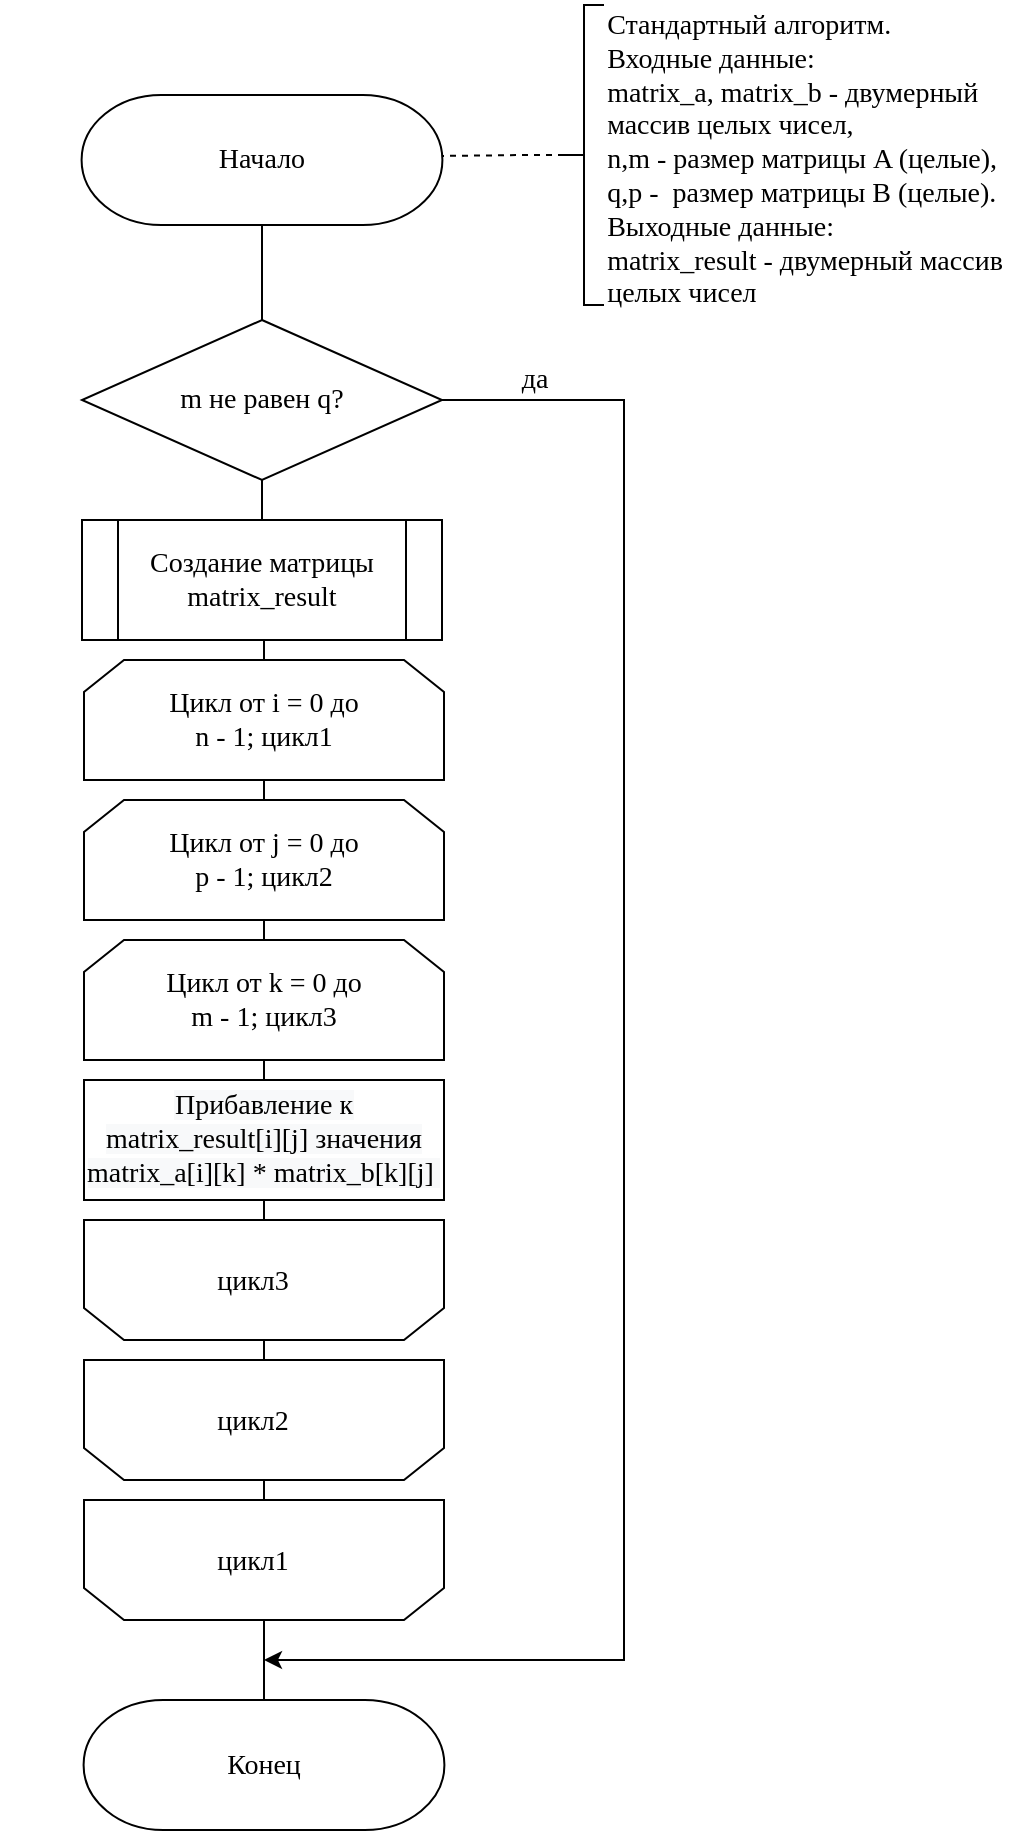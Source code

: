 <mxfile version="23.0.2" type="device" pages="4">
  <diagram id="sOwXNo4gJWNCMrmPWi1B" name="Классический">
    <mxGraphModel dx="1434" dy="870" grid="1" gridSize="10" guides="1" tooltips="1" connect="1" arrows="1" fold="1" page="1" pageScale="1" pageWidth="827" pageHeight="1169" math="0" shadow="0">
      <root>
        <mxCell id="0" />
        <mxCell id="1" parent="0" />
        <mxCell id="Q01dxiyfg7ZCzbTUePjS-45" style="edgeStyle=orthogonalEdgeStyle;rounded=0;orthogonalLoop=1;jettySize=auto;html=1;exitX=0.5;exitY=1;exitDx=0;exitDy=0;exitPerimeter=0;entryX=0.5;entryY=0;entryDx=0;entryDy=0;endArrow=none;endFill=0;fontFamily=Times New Roman;fontSize=14;" parent="1" source="Q01dxiyfg7ZCzbTUePjS-1" target="Q01dxiyfg7ZCzbTUePjS-17" edge="1">
          <mxGeometry relative="1" as="geometry">
            <mxPoint x="390" y="180" as="targetPoint" />
          </mxGeometry>
        </mxCell>
        <mxCell id="Q01dxiyfg7ZCzbTUePjS-1" value="&lt;span style=&quot;font-size: 14px;&quot;&gt;Начало&lt;/span&gt;" style="strokeWidth=1;html=1;shape=stencil(xVVNb4MwDP01HJmAaFV7nFh37GWTdnapC1FDgpysH/9+gYBaSukgl0kc8Hvwnu3YSsBSXUCFQRJJKDFg70GSfCGVXIJRZAPLFA5eRC48uXC1dCHoCjPjsCMQh61Ax2hD6oAnvjOtApcFEjc1y9ZB9Ga/qR+WZkpKK8KV1D3mhrdiwKX9Nzo7sejl1dlc2thFlXUo0SD10GtxGwcEyYe3UzzN6dPDqV9R5/uX0/d8p9jPae3TvfjeLJ7YwY1HYQ/slquJB+Zl16nPr86rmQO7ydWN2LHUImMLyNItZIec1I/cPUyygnq5B0RHl+qI1+zZ3Xw/q79TEFzeKCyW8xWAMvtC3eC3k06Xfk7nEM5ch6QM1G3o6QugHEOrE+4F5D1KnxCrG7g9+8fpLjwqvuvZNIl/LNnnjDOhND7ZBIsP5qxBR4aTpXtF+GRq91wIdzuNLcRAoEHdXdkAvw==);whiteSpace=wrap;fontFamily=Times New Roman;fontSize=14;" parent="1" vertex="1">
          <mxGeometry x="259" y="217.5" width="260" height="65" as="geometry" />
        </mxCell>
        <mxCell id="Q01dxiyfg7ZCzbTUePjS-41" style="edgeStyle=orthogonalEdgeStyle;rounded=0;orthogonalLoop=1;jettySize=auto;html=1;exitX=0.5;exitY=1;exitDx=0;exitDy=0;entryX=0.5;entryY=0;entryDx=0;entryDy=0;endArrow=none;endFill=0;fontFamily=Times New Roman;fontSize=14;" parent="1" source="Q01dxiyfg7ZCzbTUePjS-2" target="Q01dxiyfg7ZCzbTUePjS-11" edge="1">
          <mxGeometry relative="1" as="geometry" />
        </mxCell>
        <mxCell id="Q01dxiyfg7ZCzbTUePjS-2" value="&lt;font style=&quot;font-size: 14px;&quot;&gt;Цикл от i = 0 до &lt;br style=&quot;font-size: 14px;&quot;&gt;n - 1; цикл1&lt;/font&gt;" style="shape=loopLimit;whiteSpace=wrap;html=1;fontFamily=Times New Roman;fontSize=14;" parent="1" vertex="1">
          <mxGeometry x="300" y="500" width="180" height="60" as="geometry" />
        </mxCell>
        <mxCell id="Q01dxiyfg7ZCzbTUePjS-4" value="" style="strokeWidth=1;html=1;shape=mxgraph.flowchart.annotation_2;align=left;labelPosition=right;pointerEvents=1;fontFamily=Times New Roman;fontSize=14;" parent="1" vertex="1">
          <mxGeometry x="540" y="172.5" width="20" height="150" as="geometry" />
        </mxCell>
        <mxCell id="Q01dxiyfg7ZCzbTUePjS-5" value="&lt;div style=&quot;text-align: left; font-size: 14px;&quot;&gt;&lt;span style=&quot;font-size: 14px;&quot;&gt;Стандартный алгоритм.&lt;/span&gt;&lt;/div&gt;&lt;font style=&quot;font-size: 14px;&quot;&gt;&lt;div style=&quot;text-align: left; font-size: 14px;&quot;&gt;&lt;span style=&quot;font-size: 14px;&quot;&gt;Входные данные:&lt;/span&gt;&lt;/div&gt;&lt;div style=&quot;text-align: left; font-size: 14px;&quot;&gt;&lt;span style=&quot;font-size: 14px;&quot;&gt;matrix_a, matrix_b - двумерный&amp;nbsp;&lt;/span&gt;&lt;/div&gt;&lt;div style=&quot;text-align: left; font-size: 14px;&quot;&gt;&lt;span style=&quot;font-size: 14px;&quot;&gt;массив&amp;nbsp;&lt;/span&gt;&lt;span style=&quot;font-size: 14px;&quot;&gt;целых чисел,&lt;/span&gt;&lt;/div&gt;&lt;div style=&quot;text-align: left; font-size: 14px;&quot;&gt;&lt;span style=&quot;font-size: 14px;&quot;&gt;n,m - размер матрицы A (целые),&lt;/span&gt;&lt;/div&gt;&lt;div style=&quot;text-align: left; font-size: 14px;&quot;&gt;q,p -&amp;nbsp;&amp;nbsp;&lt;span style=&quot;background-color: initial;&quot;&gt;размер матрицы B (целые).&lt;/span&gt;&lt;/div&gt;&lt;div style=&quot;text-align: left; font-size: 14px;&quot;&gt;&lt;span style=&quot;font-size: 14px;&quot;&gt;Выходные данные:&lt;/span&gt;&lt;/div&gt;&lt;div style=&quot;text-align: left; font-size: 14px;&quot;&gt;&lt;span style=&quot;font-size: 14px;&quot;&gt;matrix_result - двумерный массив&lt;/span&gt;&lt;/div&gt;&lt;div style=&quot;text-align: left; font-size: 14px;&quot;&gt;&lt;span style=&quot;font-size: 14px;&quot;&gt;целых чисел&lt;/span&gt;&lt;/div&gt;&lt;/font&gt;" style="text;html=1;align=center;verticalAlign=middle;resizable=0;points=[];autosize=1;strokeColor=none;fontFamily=Times New Roman;fontSize=14;" parent="1" vertex="1">
          <mxGeometry x="550" y="170" width="220" height="160" as="geometry" />
        </mxCell>
        <mxCell id="Q01dxiyfg7ZCzbTUePjS-6" value="" style="edgeStyle=orthogonalEdgeStyle;rounded=0;orthogonalLoop=1;jettySize=auto;html=1;dashed=1;endArrow=none;endFill=0;fontFamily=Times New Roman;fontSize=14;exitX=0;exitY=0.5;exitDx=0;exitDy=0;exitPerimeter=0;entryX=0.846;entryY=0.469;entryDx=0;entryDy=0;entryPerimeter=0;" parent="1" source="Q01dxiyfg7ZCzbTUePjS-4" target="Q01dxiyfg7ZCzbTUePjS-1" edge="1">
          <mxGeometry relative="1" as="geometry">
            <mxPoint x="523.99" y="247.4" as="sourcePoint" />
            <mxPoint x="493.99" y="247.5" as="targetPoint" />
            <Array as="points" />
          </mxGeometry>
        </mxCell>
        <mxCell id="Q01dxiyfg7ZCzbTUePjS-40" style="edgeStyle=orthogonalEdgeStyle;rounded=0;orthogonalLoop=1;jettySize=auto;html=1;exitX=0.5;exitY=1;exitDx=0;exitDy=0;entryX=0.5;entryY=0;entryDx=0;entryDy=0;endArrow=none;endFill=0;fontFamily=Times New Roman;fontSize=14;" parent="1" source="Q01dxiyfg7ZCzbTUePjS-11" target="Q01dxiyfg7ZCzbTUePjS-12" edge="1">
          <mxGeometry relative="1" as="geometry" />
        </mxCell>
        <mxCell id="Q01dxiyfg7ZCzbTUePjS-11" value="&lt;font style=&quot;font-size: 14px;&quot;&gt;Цикл от j = 0 до &lt;br style=&quot;font-size: 14px;&quot;&gt;p - 1; цикл2&lt;/font&gt;" style="shape=loopLimit;whiteSpace=wrap;html=1;fontFamily=Times New Roman;fontSize=14;" parent="1" vertex="1">
          <mxGeometry x="300" y="570" width="180" height="60" as="geometry" />
        </mxCell>
        <mxCell id="Q01dxiyfg7ZCzbTUePjS-39" style="edgeStyle=orthogonalEdgeStyle;rounded=0;orthogonalLoop=1;jettySize=auto;html=1;exitX=0.5;exitY=1;exitDx=0;exitDy=0;entryX=0.5;entryY=0;entryDx=0;entryDy=0;endArrow=none;endFill=0;fontFamily=Times New Roman;fontSize=14;" parent="1" source="Q01dxiyfg7ZCzbTUePjS-12" target="Q01dxiyfg7ZCzbTUePjS-20" edge="1">
          <mxGeometry relative="1" as="geometry" />
        </mxCell>
        <mxCell id="Q01dxiyfg7ZCzbTUePjS-12" value="&lt;font style=&quot;font-size: 14px;&quot;&gt;Цикл от k = 0 до &lt;br style=&quot;font-size: 14px;&quot;&gt;m - 1; цикл3&lt;/font&gt;" style="shape=loopLimit;whiteSpace=wrap;html=1;fontFamily=Times New Roman;fontSize=14;" parent="1" vertex="1">
          <mxGeometry x="300" y="640" width="180" height="60" as="geometry" />
        </mxCell>
        <mxCell id="Q01dxiyfg7ZCzbTUePjS-42" style="edgeStyle=orthogonalEdgeStyle;rounded=0;orthogonalLoop=1;jettySize=auto;html=1;exitX=0.5;exitY=1;exitDx=0;exitDy=0;entryX=0.5;entryY=0;entryDx=0;entryDy=0;endArrow=none;endFill=0;fontFamily=Times New Roman;fontSize=14;" parent="1" source="Q01dxiyfg7ZCzbTUePjS-14" target="Q01dxiyfg7ZCzbTUePjS-2" edge="1">
          <mxGeometry relative="1" as="geometry" />
        </mxCell>
        <mxCell id="Q01dxiyfg7ZCzbTUePjS-14" value="&lt;font style=&quot;font-size: 14px;&quot;&gt;Создание матрицы&lt;br style=&quot;font-size: 14px;&quot;&gt;matrix_result&lt;/font&gt;" style="shape=process;whiteSpace=wrap;html=1;backgroundOutline=1;fontFamily=Times New Roman;fontSize=14;" parent="1" vertex="1">
          <mxGeometry x="299" y="430" width="180" height="60" as="geometry" />
        </mxCell>
        <mxCell id="Q01dxiyfg7ZCzbTUePjS-44" style="edgeStyle=orthogonalEdgeStyle;rounded=0;orthogonalLoop=1;jettySize=auto;html=1;exitX=0.5;exitY=1;exitDx=0;exitDy=0;endArrow=none;endFill=0;fontFamily=Times New Roman;fontSize=14;" parent="1" edge="1">
          <mxGeometry relative="1" as="geometry">
            <Array as="points">
              <mxPoint x="390" y="250" />
              <mxPoint x="390" y="250" />
            </Array>
            <mxPoint x="390" y="250" as="targetPoint" />
          </mxGeometry>
        </mxCell>
        <mxCell id="Q01dxiyfg7ZCzbTUePjS-46" style="edgeStyle=orthogonalEdgeStyle;rounded=0;orthogonalLoop=1;jettySize=auto;html=1;exitX=1;exitY=0.5;exitDx=0;exitDy=0;endArrow=classic;endFill=1;fontFamily=Times New Roman;fontSize=14;" parent="1" source="Q01dxiyfg7ZCzbTUePjS-17" edge="1">
          <mxGeometry relative="1" as="geometry">
            <mxPoint x="390" y="1000" as="targetPoint" />
            <Array as="points">
              <mxPoint x="570" y="370" />
              <mxPoint x="570" y="1000" />
              <mxPoint x="390" y="1000" />
            </Array>
          </mxGeometry>
        </mxCell>
        <mxCell id="tW2QK0_vGkA8iCPmMZlx-2" style="edgeStyle=orthogonalEdgeStyle;rounded=0;orthogonalLoop=1;jettySize=auto;html=1;exitX=0.5;exitY=1;exitDx=0;exitDy=0;entryX=0.5;entryY=0;entryDx=0;entryDy=0;endArrow=none;endFill=0;" parent="1" source="Q01dxiyfg7ZCzbTUePjS-17" target="Q01dxiyfg7ZCzbTUePjS-14" edge="1">
          <mxGeometry relative="1" as="geometry" />
        </mxCell>
        <mxCell id="Q01dxiyfg7ZCzbTUePjS-17" value="&lt;font style=&quot;font-size: 14px;&quot;&gt;m не равен q?&lt;/font&gt;" style="rhombus;whiteSpace=wrap;html=1;fontFamily=Times New Roman;fontSize=14;" parent="1" vertex="1">
          <mxGeometry x="299" y="330" width="180" height="80" as="geometry" />
        </mxCell>
        <mxCell id="Q01dxiyfg7ZCzbTUePjS-38" style="edgeStyle=orthogonalEdgeStyle;rounded=0;orthogonalLoop=1;jettySize=auto;html=1;exitX=0.5;exitY=1;exitDx=0;exitDy=0;entryX=0.5;entryY=1;entryDx=0;entryDy=0;endArrow=none;endFill=0;fontFamily=Times New Roman;fontSize=14;" parent="1" source="Q01dxiyfg7ZCzbTUePjS-20" target="Q01dxiyfg7ZCzbTUePjS-21" edge="1">
          <mxGeometry relative="1" as="geometry" />
        </mxCell>
        <mxCell id="Q01dxiyfg7ZCzbTUePjS-20" value="&lt;span style=&quot;color: rgb(0, 0, 0); font-size: 14px; font-style: normal; font-weight: 400; letter-spacing: normal; text-align: center; text-indent: 0px; text-transform: none; word-spacing: 0px; background-color: rgb(248, 249, 250); display: inline; float: none;&quot;&gt;Прибавление к matrix_result[i][j] значения matrix_a[i][k] * matrix_b[k][j]&amp;nbsp;&lt;/span&gt;" style="rounded=0;whiteSpace=wrap;html=1;fontFamily=Times New Roman;fontSize=14;" parent="1" vertex="1">
          <mxGeometry x="300" y="710" width="180" height="60" as="geometry" />
        </mxCell>
        <mxCell id="Q01dxiyfg7ZCzbTUePjS-25" value="" style="group;fontFamily=Times New Roman;fontSize=14;" parent="1" vertex="1" connectable="0">
          <mxGeometry x="300" y="850" width="180" height="60" as="geometry" />
        </mxCell>
        <mxCell id="Q01dxiyfg7ZCzbTUePjS-22" value="" style="shape=loopLimit;whiteSpace=wrap;html=1;rotation=-180;fontFamily=Times New Roman;fontSize=14;" parent="Q01dxiyfg7ZCzbTUePjS-25" vertex="1">
          <mxGeometry width="180" height="60" as="geometry" />
        </mxCell>
        <mxCell id="Q01dxiyfg7ZCzbTUePjS-24" value="&lt;font style=&quot;font-size: 14px;&quot;&gt;цикл2&lt;/font&gt;" style="text;html=1;align=center;verticalAlign=middle;resizable=0;points=[];autosize=1;strokeColor=none;fontFamily=Times New Roman;fontSize=14;" parent="Q01dxiyfg7ZCzbTUePjS-25" vertex="1">
          <mxGeometry x="54" y="16.429" width="60" height="30" as="geometry" />
        </mxCell>
        <mxCell id="Q01dxiyfg7ZCzbTUePjS-26" value="" style="group;fontFamily=Times New Roman;fontSize=14;" parent="1" vertex="1" connectable="0">
          <mxGeometry x="300" y="780" width="180" height="60" as="geometry" />
        </mxCell>
        <mxCell id="Q01dxiyfg7ZCzbTUePjS-21" value="" style="shape=loopLimit;whiteSpace=wrap;html=1;rotation=-180;fontFamily=Times New Roman;fontSize=14;" parent="Q01dxiyfg7ZCzbTUePjS-26" vertex="1">
          <mxGeometry width="180" height="60" as="geometry" />
        </mxCell>
        <mxCell id="Q01dxiyfg7ZCzbTUePjS-23" value="&lt;font style=&quot;font-size: 14px;&quot;&gt;цикл3&lt;/font&gt;" style="text;html=1;align=center;verticalAlign=middle;resizable=0;points=[];autosize=1;strokeColor=none;fontFamily=Times New Roman;fontSize=14;" parent="Q01dxiyfg7ZCzbTUePjS-26" vertex="1">
          <mxGeometry x="54" y="16.429" width="60" height="30" as="geometry" />
        </mxCell>
        <mxCell id="Q01dxiyfg7ZCzbTUePjS-27" value="" style="group;fontFamily=Times New Roman;fontSize=14;" parent="1" vertex="1" connectable="0">
          <mxGeometry x="300" y="920" width="180" height="60" as="geometry" />
        </mxCell>
        <mxCell id="Q01dxiyfg7ZCzbTUePjS-28" value="" style="shape=loopLimit;whiteSpace=wrap;html=1;rotation=-180;fontFamily=Times New Roman;fontSize=14;" parent="Q01dxiyfg7ZCzbTUePjS-27" vertex="1">
          <mxGeometry width="180" height="60" as="geometry" />
        </mxCell>
        <mxCell id="Q01dxiyfg7ZCzbTUePjS-29" value="&lt;font style=&quot;font-size: 14px;&quot;&gt;цикл1&lt;/font&gt;" style="text;html=1;align=center;verticalAlign=middle;resizable=0;points=[];autosize=1;strokeColor=none;fontFamily=Times New Roman;fontSize=14;" parent="Q01dxiyfg7ZCzbTUePjS-27" vertex="1">
          <mxGeometry x="54" y="16.429" width="60" height="30" as="geometry" />
        </mxCell>
        <mxCell id="Q01dxiyfg7ZCzbTUePjS-34" value="&lt;span style=&quot;font-size: 14px;&quot;&gt;Конец&lt;/span&gt;" style="strokeWidth=1;html=1;shape=stencil(xVVNb4MwDP01HJmAaFV7nFh37GWTdnapC1FDgpysH/9+gYBaSukgl0kc8Hvwnu3YSsBSXUCFQRJJKDFg70GSfCGVXIJRZAPLFA5eRC48uXC1dCHoCjPjsCMQh61Ax2hD6oAnvjOtApcFEjc1y9ZB9Ga/qR+WZkpKK8KV1D3mhrdiwKX9Nzo7sejl1dlc2thFlXUo0SD10GtxGwcEyYe3UzzN6dPDqV9R5/uX0/d8p9jPae3TvfjeLJ7YwY1HYQ/slquJB+Zl16nPr86rmQO7ydWN2LHUImMLyNItZIec1I/cPUyygnq5B0RHl+qI1+zZ3Xw/q79TEFzeKCyW8xWAMvtC3eC3k06Xfk7nEM5ch6QM1G3o6QugHEOrE+4F5D1KnxCrG7g9+8fpLjwqvuvZNIl/LNnnjDOhND7ZBIsP5qxBR4aTpXtF+GRq91wIdzuNLcRAoEHdXdkAvw==);whiteSpace=wrap;fontFamily=Times New Roman;fontSize=14;" parent="1" vertex="1">
          <mxGeometry x="260" y="1020" width="260" height="65" as="geometry" />
        </mxCell>
        <mxCell id="Q01dxiyfg7ZCzbTUePjS-35" style="edgeStyle=orthogonalEdgeStyle;rounded=0;orthogonalLoop=1;jettySize=auto;html=1;exitX=0.5;exitY=0;exitDx=0;exitDy=0;entryX=0.5;entryY=0;entryDx=0;entryDy=0;entryPerimeter=0;endArrow=none;endFill=0;fontFamily=Times New Roman;fontSize=14;" parent="1" source="Q01dxiyfg7ZCzbTUePjS-28" target="Q01dxiyfg7ZCzbTUePjS-34" edge="1">
          <mxGeometry relative="1" as="geometry" />
        </mxCell>
        <mxCell id="Q01dxiyfg7ZCzbTUePjS-36" style="edgeStyle=orthogonalEdgeStyle;rounded=0;orthogonalLoop=1;jettySize=auto;html=1;exitX=0.5;exitY=0;exitDx=0;exitDy=0;entryX=0.5;entryY=1;entryDx=0;entryDy=0;endArrow=none;endFill=0;fontFamily=Times New Roman;fontSize=14;" parent="1" source="Q01dxiyfg7ZCzbTUePjS-22" target="Q01dxiyfg7ZCzbTUePjS-28" edge="1">
          <mxGeometry relative="1" as="geometry" />
        </mxCell>
        <mxCell id="Q01dxiyfg7ZCzbTUePjS-37" style="edgeStyle=orthogonalEdgeStyle;rounded=0;orthogonalLoop=1;jettySize=auto;html=1;exitX=0.5;exitY=0;exitDx=0;exitDy=0;entryX=0.5;entryY=1;entryDx=0;entryDy=0;endArrow=none;endFill=0;fontFamily=Times New Roman;fontSize=14;" parent="1" source="Q01dxiyfg7ZCzbTUePjS-21" target="Q01dxiyfg7ZCzbTUePjS-22" edge="1">
          <mxGeometry relative="1" as="geometry" />
        </mxCell>
        <mxCell id="Q01dxiyfg7ZCzbTUePjS-47" value="да" style="text;html=1;align=center;verticalAlign=middle;resizable=0;points=[];autosize=1;strokeColor=none;fontFamily=Times New Roman;fontSize=14;" parent="1" vertex="1">
          <mxGeometry x="505" y="345" width="40" height="30" as="geometry" />
        </mxCell>
      </root>
    </mxGraphModel>
  </diagram>
  <diagram id="vAMkA0qscBy0zifHwDB0" name="Виноград_1">
    <mxGraphModel dx="1434" dy="870" grid="1" gridSize="10" guides="1" tooltips="1" connect="1" arrows="1" fold="1" page="1" pageScale="1" pageWidth="827" pageHeight="1169" math="0" shadow="0">
      <root>
        <mxCell id="YmU1ZHG3wOnERIfeSdRq-0" />
        <mxCell id="YmU1ZHG3wOnERIfeSdRq-1" parent="YmU1ZHG3wOnERIfeSdRq-0" />
        <mxCell id="ONXnJy2e0rh3KFH8HVbP-1" value="" style="strokeWidth=1;html=1;shape=mxgraph.flowchart.annotation_2;align=left;labelPosition=right;pointerEvents=1;fontFamily=Times New Roman;fontSize=14;" parent="YmU1ZHG3wOnERIfeSdRq-1" vertex="1">
          <mxGeometry x="540" y="115" width="20" height="170" as="geometry" />
        </mxCell>
        <mxCell id="ONXnJy2e0rh3KFH8HVbP-2" value="&lt;div style=&quot;text-align: left; font-size: 14px;&quot;&gt;&lt;span style=&quot;font-size: 14px;&quot;&gt;Алгоритм Винограда.&lt;/span&gt;&lt;/div&gt;&lt;font style=&quot;font-size: 14px;&quot;&gt;&lt;div style=&quot;text-align: left; font-size: 14px;&quot;&gt;&lt;span style=&quot;font-size: 14px;&quot;&gt;Входные данные:&lt;/span&gt;&lt;/div&gt;&lt;div style=&quot;text-align: left; font-size: 14px;&quot;&gt;&lt;span style=&quot;font-size: 14px;&quot;&gt;matrix_a, matrix_b - двумерный&amp;nbsp;&lt;/span&gt;&lt;/div&gt;&lt;div style=&quot;text-align: left; font-size: 14px;&quot;&gt;&lt;span style=&quot;font-size: 14px;&quot;&gt;массив&amp;nbsp;&lt;/span&gt;&lt;span style=&quot;font-size: 14px;&quot;&gt;целых чисел,&lt;/span&gt;&lt;/div&gt;&lt;div style=&quot;text-align: left; font-size: 14px;&quot;&gt;&lt;span style=&quot;font-size: 14px;&quot;&gt;n,m, - размеры матрицы A&lt;/span&gt;&lt;/div&gt;&lt;div style=&quot;text-align: left; font-size: 14px;&quot;&gt;&lt;span style=&quot;font-size: 14px;&quot;&gt;q,p - размеры матрицы B&lt;/span&gt;&lt;/div&gt;&lt;div style=&quot;text-align: left; font-size: 14px;&quot;&gt;&lt;span style=&quot;font-size: 14px;&quot;&gt;Выходные данные:&lt;/span&gt;&lt;/div&gt;&lt;div style=&quot;text-align: left; font-size: 14px;&quot;&gt;&lt;span style=&quot;font-size: 14px;&quot;&gt;matrix_result - двумерный массив&lt;/span&gt;&lt;/div&gt;&lt;div style=&quot;text-align: left; font-size: 14px;&quot;&gt;&lt;span style=&quot;font-size: 14px;&quot;&gt;целых чисел&lt;/span&gt;&lt;/div&gt;&lt;/font&gt;" style="text;html=1;align=center;verticalAlign=middle;resizable=0;points=[];autosize=1;strokeColor=none;fontFamily=Times New Roman;fontSize=14;" parent="YmU1ZHG3wOnERIfeSdRq-1" vertex="1">
          <mxGeometry x="560" y="115" width="220" height="160" as="geometry" />
        </mxCell>
        <mxCell id="mjxnJ6e3iRdUV29OoqLC-16" style="edgeStyle=orthogonalEdgeStyle;rounded=0;orthogonalLoop=1;jettySize=auto;html=1;exitX=1;exitY=0.5;exitDx=0;exitDy=0;entryX=0.5;entryY=0;entryDx=0;entryDy=0;endArrow=none;endFill=0;fontFamily=Times New Roman;fontSize=14;" parent="YmU1ZHG3wOnERIfeSdRq-1" source="UWCUfh6okYLMSBJKBKLG-0" target="mjxnJ6e3iRdUV29OoqLC-15" edge="1">
          <mxGeometry relative="1" as="geometry" />
        </mxCell>
        <mxCell id="aKSDBtyJMMh_oobjw92p-0" style="edgeStyle=orthogonalEdgeStyle;rounded=0;orthogonalLoop=1;jettySize=auto;html=1;exitX=0.5;exitY=1;exitDx=0;exitDy=0;entryX=0.5;entryY=0;entryDx=0;entryDy=0;endArrow=none;endFill=0;fontFamily=Times New Roman;fontSize=14;" parent="YmU1ZHG3wOnERIfeSdRq-1" source="UWCUfh6okYLMSBJKBKLG-0" target="fC61vd6_4AMRm_2bIZo8-0" edge="1">
          <mxGeometry relative="1" as="geometry" />
        </mxCell>
        <mxCell id="UWCUfh6okYLMSBJKBKLG-0" value="&lt;font style=&quot;font-size: 14px;&quot;&gt;m не равен q?&lt;/font&gt;" style="rhombus;whiteSpace=wrap;html=1;fontFamily=Times New Roman;fontSize=14;" parent="YmU1ZHG3wOnERIfeSdRq-1" vertex="1">
          <mxGeometry x="290" y="330" width="210" height="80" as="geometry" />
        </mxCell>
        <mxCell id="mjxnJ6e3iRdUV29OoqLC-1" style="edgeStyle=orthogonalEdgeStyle;rounded=0;orthogonalLoop=1;jettySize=auto;html=1;exitX=0.5;exitY=1;exitDx=0;exitDy=0;entryX=0.5;entryY=0;entryDx=0;entryDy=0;endArrow=none;endFill=0;fontFamily=Times New Roman;fontSize=14;" parent="YmU1ZHG3wOnERIfeSdRq-1" source="fC61vd6_4AMRm_2bIZo8-0" edge="1">
          <mxGeometry relative="1" as="geometry">
            <mxPoint x="395" y="510" as="targetPoint" />
          </mxGeometry>
        </mxCell>
        <mxCell id="fC61vd6_4AMRm_2bIZo8-0" value="&lt;font style=&quot;font-size: 14px;&quot;&gt;Создание матрицы&lt;br style=&quot;font-size: 14px;&quot;&gt;matrix_result&lt;/font&gt;" style="shape=process;whiteSpace=wrap;html=1;backgroundOutline=1;fontFamily=Times New Roman;fontSize=14;" parent="YmU1ZHG3wOnERIfeSdRq-1" vertex="1">
          <mxGeometry x="290" y="440" width="210" height="60" as="geometry" />
        </mxCell>
        <mxCell id="mjxnJ6e3iRdUV29OoqLC-3" style="edgeStyle=orthogonalEdgeStyle;rounded=0;orthogonalLoop=1;jettySize=auto;html=1;exitX=0.5;exitY=1;exitDx=0;exitDy=0;entryX=0.5;entryY=0;entryDx=0;entryDy=0;endArrow=none;endFill=0;fontFamily=Times New Roman;fontSize=14;" parent="YmU1ZHG3wOnERIfeSdRq-1" source="2lOOyRrzHEg2A0A8q83u-0" target="A2vG3l2F7ID70zTh52C1-1" edge="1">
          <mxGeometry relative="1" as="geometry" />
        </mxCell>
        <mxCell id="2lOOyRrzHEg2A0A8q83u-0" value="&lt;font style=&quot;font-size: 14px;&quot;&gt;Цикл от i = 0 до &lt;br style=&quot;font-size: 14px;&quot;&gt;n - 1; цикл1&lt;/font&gt;" style="shape=loopLimit;whiteSpace=wrap;html=1;fontFamily=Times New Roman;fontSize=14;" parent="YmU1ZHG3wOnERIfeSdRq-1" vertex="1">
          <mxGeometry x="290" y="580" width="210" height="60" as="geometry" />
        </mxCell>
        <mxCell id="mjxnJ6e3iRdUV29OoqLC-2" style="edgeStyle=orthogonalEdgeStyle;rounded=0;orthogonalLoop=1;jettySize=auto;html=1;exitX=0.5;exitY=1;exitDx=0;exitDy=0;entryX=0.5;entryY=0;entryDx=0;entryDy=0;endArrow=none;endFill=0;fontFamily=Times New Roman;fontSize=14;" parent="YmU1ZHG3wOnERIfeSdRq-1" target="2lOOyRrzHEg2A0A8q83u-0" edge="1">
          <mxGeometry relative="1" as="geometry">
            <mxPoint x="395" y="570" as="sourcePoint" />
          </mxGeometry>
        </mxCell>
        <mxCell id="mjxnJ6e3iRdUV29OoqLC-4" style="edgeStyle=orthogonalEdgeStyle;rounded=0;orthogonalLoop=1;jettySize=auto;html=1;exitX=0.5;exitY=1;exitDx=0;exitDy=0;entryX=0.5;entryY=0;entryDx=0;entryDy=0;endArrow=none;endFill=0;fontFamily=Times New Roman;fontSize=14;" parent="YmU1ZHG3wOnERIfeSdRq-1" source="A2vG3l2F7ID70zTh52C1-1" target="Se1jAQbxFHdYmn4-JQE4-0" edge="1">
          <mxGeometry relative="1" as="geometry" />
        </mxCell>
        <mxCell id="A2vG3l2F7ID70zTh52C1-1" value="&lt;font style=&quot;font-size: 14px;&quot;&gt;Цикл от j = 0 до &lt;br style=&quot;font-size: 14px;&quot;&gt;m / 2; цикл2&lt;/font&gt;" style="shape=loopLimit;whiteSpace=wrap;html=1;fontFamily=Times New Roman;fontSize=14;" parent="YmU1ZHG3wOnERIfeSdRq-1" vertex="1">
          <mxGeometry x="290" y="650" width="210" height="60" as="geometry" />
        </mxCell>
        <mxCell id="mjxnJ6e3iRdUV29OoqLC-11" style="edgeStyle=orthogonalEdgeStyle;rounded=0;orthogonalLoop=1;jettySize=auto;html=1;exitX=0.5;exitY=1;exitDx=0;exitDy=0;entryX=0.5;entryY=1;entryDx=0;entryDy=0;endArrow=none;endFill=0;fontFamily=Times New Roman;fontSize=14;" parent="YmU1ZHG3wOnERIfeSdRq-1" source="Se1jAQbxFHdYmn4-JQE4-0" target="mjxnJ6e3iRdUV29OoqLC-5" edge="1">
          <mxGeometry relative="1" as="geometry" />
        </mxCell>
        <mxCell id="Se1jAQbxFHdYmn4-JQE4-0" value="&lt;span style=&quot;color: rgb(0, 0, 0); font-size: 14px; font-style: normal; font-weight: 400; letter-spacing: normal; text-align: center; text-indent: 0px; text-transform: none; word-spacing: 0px; background-color: rgb(248, 249, 250); display: inline; float: none;&quot;&gt;mul_u[i] :=&amp;nbsp; mul_u[i] + &lt;br style=&quot;font-size: 14px;&quot;&gt;matrix_a[i][2*j] + &lt;br style=&quot;font-size: 14px;&quot;&gt;matrix_a[i][2*j+1]&lt;/span&gt;" style="rounded=0;whiteSpace=wrap;html=1;fontFamily=Times New Roman;fontSize=14;" parent="YmU1ZHG3wOnERIfeSdRq-1" vertex="1">
          <mxGeometry x="290" y="720" width="210" height="60" as="geometry" />
        </mxCell>
        <mxCell id="mjxnJ6e3iRdUV29OoqLC-7" value="" style="group;fontFamily=Times New Roman;fontSize=14;" parent="YmU1ZHG3wOnERIfeSdRq-1" vertex="1" connectable="0">
          <mxGeometry x="290" y="790" width="210" height="60" as="geometry" />
        </mxCell>
        <mxCell id="mjxnJ6e3iRdUV29OoqLC-5" value="" style="shape=loopLimit;whiteSpace=wrap;html=1;rotation=-180;fontFamily=Times New Roman;fontSize=14;" parent="mjxnJ6e3iRdUV29OoqLC-7" vertex="1">
          <mxGeometry width="210" height="60" as="geometry" />
        </mxCell>
        <mxCell id="mjxnJ6e3iRdUV29OoqLC-6" value="&lt;font style=&quot;font-size: 14px;&quot;&gt;цикл2&lt;/font&gt;" style="text;html=1;align=center;verticalAlign=middle;resizable=0;points=[];autosize=1;strokeColor=none;fontFamily=Times New Roman;fontSize=14;" parent="mjxnJ6e3iRdUV29OoqLC-7" vertex="1">
          <mxGeometry x="73.75" y="15" width="60" height="30" as="geometry" />
        </mxCell>
        <mxCell id="mjxnJ6e3iRdUV29OoqLC-8" value="" style="group;fontFamily=Times New Roman;fontSize=14;" parent="YmU1ZHG3wOnERIfeSdRq-1" vertex="1" connectable="0">
          <mxGeometry x="290" y="860" width="210" height="60" as="geometry" />
        </mxCell>
        <mxCell id="mjxnJ6e3iRdUV29OoqLC-9" value="" style="shape=loopLimit;whiteSpace=wrap;html=1;rotation=-180;fontFamily=Times New Roman;fontSize=14;" parent="mjxnJ6e3iRdUV29OoqLC-8" vertex="1">
          <mxGeometry width="210" height="60" as="geometry" />
        </mxCell>
        <mxCell id="mjxnJ6e3iRdUV29OoqLC-10" value="&lt;font style=&quot;font-size: 14px;&quot;&gt;цикл1&lt;/font&gt;" style="text;html=1;align=center;verticalAlign=middle;resizable=0;points=[];autosize=1;strokeColor=none;fontFamily=Times New Roman;fontSize=14;" parent="mjxnJ6e3iRdUV29OoqLC-8" vertex="1">
          <mxGeometry x="73.75" y="15" width="60" height="30" as="geometry" />
        </mxCell>
        <mxCell id="mjxnJ6e3iRdUV29OoqLC-12" style="edgeStyle=orthogonalEdgeStyle;rounded=0;orthogonalLoop=1;jettySize=auto;html=1;exitX=0.5;exitY=0;exitDx=0;exitDy=0;entryX=0.5;entryY=1;entryDx=0;entryDy=0;endArrow=none;endFill=0;fontFamily=Times New Roman;fontSize=14;" parent="YmU1ZHG3wOnERIfeSdRq-1" source="mjxnJ6e3iRdUV29OoqLC-5" target="mjxnJ6e3iRdUV29OoqLC-9" edge="1">
          <mxGeometry relative="1" as="geometry" />
        </mxCell>
        <mxCell id="mjxnJ6e3iRdUV29OoqLC-13" value="&lt;font style=&quot;font-size: 14px;&quot;&gt;А&lt;/font&gt;" style="ellipse;whiteSpace=wrap;html=1;aspect=fixed;fontFamily=Times New Roman;fontSize=14;" parent="YmU1ZHG3wOnERIfeSdRq-1" vertex="1">
          <mxGeometry x="365" y="940" width="60" height="60" as="geometry" />
        </mxCell>
        <mxCell id="mjxnJ6e3iRdUV29OoqLC-14" style="edgeStyle=orthogonalEdgeStyle;rounded=0;orthogonalLoop=1;jettySize=auto;html=1;exitX=0.5;exitY=0;exitDx=0;exitDy=0;entryX=0.5;entryY=0;entryDx=0;entryDy=0;endArrow=none;endFill=0;fontFamily=Times New Roman;fontSize=14;" parent="YmU1ZHG3wOnERIfeSdRq-1" source="mjxnJ6e3iRdUV29OoqLC-9" target="mjxnJ6e3iRdUV29OoqLC-13" edge="1">
          <mxGeometry relative="1" as="geometry" />
        </mxCell>
        <mxCell id="mjxnJ6e3iRdUV29OoqLC-15" value="&lt;font style=&quot;font-size: 14px;&quot;&gt;Б&lt;/font&gt;" style="ellipse;whiteSpace=wrap;html=1;aspect=fixed;fontFamily=Times New Roman;fontSize=14;" parent="YmU1ZHG3wOnERIfeSdRq-1" vertex="1">
          <mxGeometry x="570" y="940" width="60" height="60" as="geometry" />
        </mxCell>
        <mxCell id="7_WoEi0WJISHgTNdOUA6-0" value="да" style="text;html=1;align=center;verticalAlign=middle;resizable=0;points=[];autosize=1;strokeColor=none;fontFamily=Times New Roman;fontSize=14;" parent="YmU1ZHG3wOnERIfeSdRq-1" vertex="1">
          <mxGeometry x="530" y="345" width="40" height="30" as="geometry" />
        </mxCell>
        <mxCell id="xMHCID8Ag0jcNYjTdQU3-0" value="&#xa;&#xa;&lt;span style=&quot;color: rgb(0, 0, 0); font-size: 14px; font-style: normal; font-weight: 400; letter-spacing: normal; text-align: center; text-indent: 0px; text-transform: none; word-spacing: 0px; background-color: rgb(248, 249, 250); display: inline; float: none;&quot;&gt;Создание массива mul_u размера n&amp;nbsp;&lt;/span&gt;&#xa;&#xa;" style="shape=process;whiteSpace=wrap;html=1;backgroundOutline=1;fontFamily=Times New Roman;fontSize=14;" parent="YmU1ZHG3wOnERIfeSdRq-1" vertex="1">
          <mxGeometry x="290" y="510" width="210" height="60" as="geometry" />
        </mxCell>
        <mxCell id="VsVswmLuAD9VyTvIggoU-4" style="edgeStyle=orthogonalEdgeStyle;rounded=0;orthogonalLoop=1;jettySize=auto;html=1;exitX=0.5;exitY=1;exitDx=0;exitDy=0;entryX=0.5;entryY=0;entryDx=0;entryDy=0;endArrow=none;endFill=0;fontFamily=Times New Roman;fontSize=14;" parent="YmU1ZHG3wOnERIfeSdRq-1" source="VsVswmLuAD9VyTvIggoU-3" target="UWCUfh6okYLMSBJKBKLG-0" edge="1">
          <mxGeometry relative="1" as="geometry" />
        </mxCell>
        <mxCell id="VsVswmLuAD9VyTvIggoU-3" value="Начало" style="rounded=1;whiteSpace=wrap;html=1;arcSize=50;fontFamily=Times New Roman;fontSize=14;" parent="YmU1ZHG3wOnERIfeSdRq-1" vertex="1">
          <mxGeometry x="290" y="170" width="210" height="60" as="geometry" />
        </mxCell>
        <mxCell id="VsVswmLuAD9VyTvIggoU-5" style="edgeStyle=orthogonalEdgeStyle;rounded=0;orthogonalLoop=1;jettySize=auto;html=1;exitX=1;exitY=0.5;exitDx=0;exitDy=0;entryX=0;entryY=0.5;entryDx=0;entryDy=0;entryPerimeter=0;endArrow=none;endFill=0;dashed=1;fontFamily=Times New Roman;fontSize=14;" parent="YmU1ZHG3wOnERIfeSdRq-1" source="VsVswmLuAD9VyTvIggoU-3" target="ONXnJy2e0rh3KFH8HVbP-1" edge="1">
          <mxGeometry relative="1" as="geometry" />
        </mxCell>
        <mxCell id="aKSDBtyJMMh_oobjw92p-1" style="edgeStyle=orthogonalEdgeStyle;rounded=0;orthogonalLoop=1;jettySize=auto;html=1;exitX=0.5;exitY=1;exitDx=0;exitDy=0;entryX=0.5;entryY=0;entryDx=0;entryDy=0;endArrow=none;endFill=0;fontFamily=Times New Roman;fontSize=14;" parent="YmU1ZHG3wOnERIfeSdRq-1" source="aKSDBtyJMMh_oobjw92p-2" target="aKSDBtyJMMh_oobjw92p-5" edge="1">
          <mxGeometry relative="1" as="geometry" />
        </mxCell>
        <mxCell id="aKSDBtyJMMh_oobjw92p-2" value="&lt;span style=&quot;font-size: 14px;&quot;&gt;&amp;nbsp;В&lt;/span&gt;" style="ellipse;whiteSpace=wrap;html=1;aspect=fixed;fontFamily=Times New Roman;fontSize=14;" parent="YmU1ZHG3wOnERIfeSdRq-1" vertex="1">
          <mxGeometry x="720" y="370" width="60" height="60" as="geometry" />
        </mxCell>
        <mxCell id="aKSDBtyJMMh_oobjw92p-3" style="edgeStyle=orthogonalEdgeStyle;rounded=0;orthogonalLoop=1;jettySize=auto;html=1;exitX=1;exitY=0.5;exitDx=0;exitDy=0;entryX=0.5;entryY=0;entryDx=0;entryDy=0;endArrow=none;endFill=0;fontFamily=Times New Roman;fontSize=14;" parent="YmU1ZHG3wOnERIfeSdRq-1" source="aKSDBtyJMMh_oobjw92p-5" target="aKSDBtyJMMh_oobjw92p-9" edge="1">
          <mxGeometry relative="1" as="geometry" />
        </mxCell>
        <mxCell id="aKSDBtyJMMh_oobjw92p-4" style="edgeStyle=orthogonalEdgeStyle;rounded=0;orthogonalLoop=1;jettySize=auto;html=1;exitX=0.5;exitY=1;exitDx=0;exitDy=0;endArrow=none;endFill=0;fontFamily=Times New Roman;fontSize=14;" parent="YmU1ZHG3wOnERIfeSdRq-1" source="aKSDBtyJMMh_oobjw92p-5" edge="1">
          <mxGeometry relative="1" as="geometry">
            <mxPoint x="840" y="950" as="targetPoint" />
            <Array as="points">
              <mxPoint x="745" y="950" />
            </Array>
          </mxGeometry>
        </mxCell>
        <mxCell id="aKSDBtyJMMh_oobjw92p-5" value="&lt;font style=&quot;font-size: 14px;&quot;&gt;m % 2 равен 1?&lt;/font&gt;" style="rhombus;whiteSpace=wrap;html=1;fontFamily=Times New Roman;fontSize=14;" parent="YmU1ZHG3wOnERIfeSdRq-1" vertex="1">
          <mxGeometry x="640" y="450" width="210" height="80" as="geometry" />
        </mxCell>
        <mxCell id="aKSDBtyJMMh_oobjw92p-6" style="edgeStyle=orthogonalEdgeStyle;rounded=0;orthogonalLoop=1;jettySize=auto;html=1;exitX=0.5;exitY=1;exitDx=0;exitDy=0;entryX=0.5;entryY=1;entryDx=0;entryDy=0;endArrow=none;endFill=0;fontFamily=Times New Roman;fontSize=14;" parent="YmU1ZHG3wOnERIfeSdRq-1" source="aKSDBtyJMMh_oobjw92p-7" target="aKSDBtyJMMh_oobjw92p-13" edge="1">
          <mxGeometry relative="1" as="geometry" />
        </mxCell>
        <mxCell id="aKSDBtyJMMh_oobjw92p-7" value="&lt;font style=&quot;font-size: 14px;&quot;&gt;&lt;span style=&quot;color: rgb(0, 0, 0); font-style: normal; font-weight: 400; letter-spacing: normal; text-align: center; text-indent: 0px; text-transform: none; word-spacing: 0px; background-color: rgb(248, 249, 250); display: inline; float: none; font-size: 14px;&quot;&gt;matrix_result[i][j] := &lt;br&gt;&lt;/span&gt;&lt;span style=&quot;font-size: 14px;&quot;&gt;matrix_result[i][j] + &lt;br style=&quot;font-size: 14px;&quot;&gt;matrix_a[i][m-1] * matrix_b[m-1][j]&lt;/span&gt;&lt;/font&gt;" style="rounded=0;whiteSpace=wrap;html=1;fontFamily=Times New Roman;fontSize=14;" parent="YmU1ZHG3wOnERIfeSdRq-1" vertex="1">
          <mxGeometry x="830" y="684" width="210" height="60" as="geometry" />
        </mxCell>
        <mxCell id="aKSDBtyJMMh_oobjw92p-8" style="edgeStyle=orthogonalEdgeStyle;rounded=0;orthogonalLoop=1;jettySize=auto;html=1;exitX=0.5;exitY=1;exitDx=0;exitDy=0;entryX=0.5;entryY=0;entryDx=0;entryDy=0;endArrow=none;endFill=0;fontFamily=Times New Roman;fontSize=14;" parent="YmU1ZHG3wOnERIfeSdRq-1" source="aKSDBtyJMMh_oobjw92p-9" target="aKSDBtyJMMh_oobjw92p-11" edge="1">
          <mxGeometry relative="1" as="geometry" />
        </mxCell>
        <mxCell id="aKSDBtyJMMh_oobjw92p-9" value="&lt;font style=&quot;font-size: 14px;&quot;&gt;Цикл от i = 0 до &lt;br style=&quot;font-size: 14px;&quot;&gt;n - 1; цикл8&lt;/font&gt;" style="shape=loopLimit;whiteSpace=wrap;html=1;fontFamily=Times New Roman;fontSize=14;" parent="YmU1ZHG3wOnERIfeSdRq-1" vertex="1">
          <mxGeometry x="830" y="540" width="210" height="60" as="geometry" />
        </mxCell>
        <mxCell id="aKSDBtyJMMh_oobjw92p-10" style="edgeStyle=orthogonalEdgeStyle;rounded=0;orthogonalLoop=1;jettySize=auto;html=1;exitX=0.5;exitY=1;exitDx=0;exitDy=0;entryX=0.5;entryY=0;entryDx=0;entryDy=0;endArrow=none;endFill=0;fontFamily=Times New Roman;fontSize=14;" parent="YmU1ZHG3wOnERIfeSdRq-1" source="aKSDBtyJMMh_oobjw92p-11" target="aKSDBtyJMMh_oobjw92p-7" edge="1">
          <mxGeometry relative="1" as="geometry" />
        </mxCell>
        <mxCell id="aKSDBtyJMMh_oobjw92p-11" value="&lt;font style=&quot;font-size: 14px;&quot;&gt;Цикл от j = 0 до &lt;br style=&quot;font-size: 14px;&quot;&gt;p - 1; цикл9&lt;/font&gt;" style="shape=loopLimit;whiteSpace=wrap;html=1;fontFamily=Times New Roman;fontSize=14;" parent="YmU1ZHG3wOnERIfeSdRq-1" vertex="1">
          <mxGeometry x="830" y="610" width="210" height="60" as="geometry" />
        </mxCell>
        <mxCell id="aKSDBtyJMMh_oobjw92p-12" value="" style="group;fontFamily=Times New Roman;fontSize=14;" parent="YmU1ZHG3wOnERIfeSdRq-1" vertex="1" connectable="0">
          <mxGeometry x="830" y="764" width="210" height="60" as="geometry" />
        </mxCell>
        <mxCell id="aKSDBtyJMMh_oobjw92p-13" value="" style="shape=loopLimit;whiteSpace=wrap;html=1;rotation=-180;fontFamily=Times New Roman;fontSize=14;" parent="aKSDBtyJMMh_oobjw92p-12" vertex="1">
          <mxGeometry width="210" height="60" as="geometry" />
        </mxCell>
        <mxCell id="aKSDBtyJMMh_oobjw92p-14" value="&lt;font style=&quot;font-size: 14px;&quot;&gt;цикл9&lt;/font&gt;" style="text;html=1;align=center;verticalAlign=middle;resizable=0;points=[];autosize=1;strokeColor=none;fontFamily=Times New Roman;fontSize=14;" parent="aKSDBtyJMMh_oobjw92p-12" vertex="1">
          <mxGeometry x="73.75" y="15" width="60" height="30" as="geometry" />
        </mxCell>
        <mxCell id="aKSDBtyJMMh_oobjw92p-15" value="" style="group;fontFamily=Times New Roman;fontSize=14;" parent="YmU1ZHG3wOnERIfeSdRq-1" vertex="1" connectable="0">
          <mxGeometry x="830" y="844" width="210" height="60" as="geometry" />
        </mxCell>
        <mxCell id="aKSDBtyJMMh_oobjw92p-16" value="" style="shape=loopLimit;whiteSpace=wrap;html=1;rotation=-180;fontFamily=Times New Roman;fontSize=14;" parent="aKSDBtyJMMh_oobjw92p-15" vertex="1">
          <mxGeometry width="210" height="60" as="geometry" />
        </mxCell>
        <mxCell id="aKSDBtyJMMh_oobjw92p-17" value="&lt;font style=&quot;font-size: 14px;&quot;&gt;цикл8&lt;/font&gt;" style="text;html=1;align=center;verticalAlign=middle;resizable=0;points=[];autosize=1;strokeColor=none;fontFamily=Times New Roman;fontSize=14;" parent="aKSDBtyJMMh_oobjw92p-15" vertex="1">
          <mxGeometry x="73.75" y="15" width="60" height="30" as="geometry" />
        </mxCell>
        <mxCell id="aKSDBtyJMMh_oobjw92p-18" style="edgeStyle=orthogonalEdgeStyle;rounded=0;orthogonalLoop=1;jettySize=auto;html=1;exitX=0.5;exitY=0;exitDx=0;exitDy=0;entryX=0.5;entryY=1;entryDx=0;entryDy=0;endArrow=none;endFill=0;fontFamily=Times New Roman;fontSize=14;" parent="YmU1ZHG3wOnERIfeSdRq-1" source="aKSDBtyJMMh_oobjw92p-13" target="aKSDBtyJMMh_oobjw92p-16" edge="1">
          <mxGeometry relative="1" as="geometry" />
        </mxCell>
        <mxCell id="aKSDBtyJMMh_oobjw92p-19" value="да" style="text;html=1;align=center;verticalAlign=middle;resizable=0;points=[];autosize=1;strokeColor=none;fontFamily=Times New Roman;fontSize=14;" parent="YmU1ZHG3wOnERIfeSdRq-1" vertex="1">
          <mxGeometry x="845" y="455" width="40" height="30" as="geometry" />
        </mxCell>
        <mxCell id="aKSDBtyJMMh_oobjw92p-20" style="edgeStyle=orthogonalEdgeStyle;rounded=0;orthogonalLoop=1;jettySize=auto;html=1;exitX=0.5;exitY=1;exitDx=0;exitDy=0;entryX=0.5;entryY=0;entryDx=0;entryDy=0;entryPerimeter=0;endArrow=none;endFill=0;fontFamily=Times New Roman;fontSize=14;" parent="YmU1ZHG3wOnERIfeSdRq-1" source="aKSDBtyJMMh_oobjw92p-21" edge="1">
          <mxGeometry relative="1" as="geometry">
            <Array as="points">
              <mxPoint x="1160" y="990" />
              <mxPoint x="935" y="990" />
            </Array>
            <mxPoint x="935" y="1030" as="targetPoint" />
          </mxGeometry>
        </mxCell>
        <mxCell id="aKSDBtyJMMh_oobjw92p-21" value="&lt;span style=&quot;font-size: 14px;&quot;&gt;Б&lt;/span&gt;" style="ellipse;whiteSpace=wrap;html=1;aspect=fixed;fontFamily=Times New Roman;fontSize=14;" parent="YmU1ZHG3wOnERIfeSdRq-1" vertex="1">
          <mxGeometry x="1130" y="370" width="60" height="60" as="geometry" />
        </mxCell>
        <mxCell id="aKSDBtyJMMh_oobjw92p-22" style="edgeStyle=orthogonalEdgeStyle;rounded=0;orthogonalLoop=1;jettySize=auto;html=1;exitX=0.5;exitY=0;exitDx=0;exitDy=0;entryX=0.5;entryY=0;entryDx=0;entryDy=0;endArrow=none;endFill=0;fontFamily=Times New Roman;fontSize=14;" parent="YmU1ZHG3wOnERIfeSdRq-1" source="aKSDBtyJMMh_oobjw92p-16" target="aKSDBtyJMMh_oobjw92p-23" edge="1">
          <mxGeometry relative="1" as="geometry">
            <Array as="points">
              <mxPoint x="935" y="950" />
              <mxPoint x="840" y="950" />
              <mxPoint x="840" y="990" />
              <mxPoint x="935" y="990" />
            </Array>
            <mxPoint x="935" y="1030" as="targetPoint" />
          </mxGeometry>
        </mxCell>
        <mxCell id="aKSDBtyJMMh_oobjw92p-23" value="Конец" style="rounded=1;whiteSpace=wrap;html=1;arcSize=50;fontFamily=Times New Roman;fontSize=14;" parent="YmU1ZHG3wOnERIfeSdRq-1" vertex="1">
          <mxGeometry x="830" y="1014" width="210" height="60" as="geometry" />
        </mxCell>
      </root>
    </mxGraphModel>
  </diagram>
  <diagram id="1d5sZNMtmFVYrAImfngO" name="Виноград_2">
    <mxGraphModel dx="1434" dy="870" grid="1" gridSize="10" guides="1" tooltips="1" connect="1" arrows="1" fold="1" page="1" pageScale="1" pageWidth="827" pageHeight="1169" math="0" shadow="0">
      <root>
        <mxCell id="oNNzWFEcqPdi29zW3i2L-0" />
        <mxCell id="oNNzWFEcqPdi29zW3i2L-1" parent="oNNzWFEcqPdi29zW3i2L-0" />
        <mxCell id="QIMhskOcODvVPHuEJ_YN-10" style="edgeStyle=orthogonalEdgeStyle;rounded=0;orthogonalLoop=1;jettySize=auto;html=1;exitX=0.5;exitY=1;exitDx=0;exitDy=0;entryX=0.5;entryY=0;entryDx=0;entryDy=0;endArrow=none;endFill=0;fontFamily=Times New Roman;fontSize=14;" parent="oNNzWFEcqPdi29zW3i2L-1" source="DREpzp5oqnH6mizQSLGc-0" edge="1">
          <mxGeometry relative="1" as="geometry">
            <mxPoint x="445" y="110" as="targetPoint" />
          </mxGeometry>
        </mxCell>
        <mxCell id="DREpzp5oqnH6mizQSLGc-0" value="&lt;font style=&quot;font-size: 14px;&quot;&gt;А&lt;/font&gt;" style="ellipse;whiteSpace=wrap;html=1;aspect=fixed;fontFamily=Times New Roman;fontSize=14;" parent="oNNzWFEcqPdi29zW3i2L-1" vertex="1">
          <mxGeometry x="415" y="40" width="60" height="60" as="geometry" />
        </mxCell>
        <mxCell id="QIMhskOcODvVPHuEJ_YN-12" style="edgeStyle=orthogonalEdgeStyle;rounded=0;orthogonalLoop=1;jettySize=auto;html=1;exitX=0.5;exitY=1;exitDx=0;exitDy=0;entryX=0.5;entryY=0;entryDx=0;entryDy=0;endArrow=none;endFill=0;fontFamily=Times New Roman;fontSize=14;" parent="oNNzWFEcqPdi29zW3i2L-1" source="QIMhskOcODvVPHuEJ_YN-0" target="QIMhskOcODvVPHuEJ_YN-2" edge="1">
          <mxGeometry relative="1" as="geometry" />
        </mxCell>
        <mxCell id="QIMhskOcODvVPHuEJ_YN-0" value="&lt;font style=&quot;font-size: 14px;&quot;&gt;Цикл от i = 0 до &lt;br style=&quot;font-size: 14px;&quot;&gt;p - 1; цикл3&lt;/font&gt;" style="shape=loopLimit;whiteSpace=wrap;html=1;fontFamily=Times New Roman;fontSize=14;" parent="oNNzWFEcqPdi29zW3i2L-1" vertex="1">
          <mxGeometry x="340" y="180" width="210" height="60" as="geometry" />
        </mxCell>
        <mxCell id="QIMhskOcODvVPHuEJ_YN-11" style="edgeStyle=orthogonalEdgeStyle;rounded=0;orthogonalLoop=1;jettySize=auto;html=1;exitX=0.5;exitY=1;exitDx=0;exitDy=0;entryX=0.5;entryY=0;entryDx=0;entryDy=0;endArrow=none;endFill=0;fontFamily=Times New Roman;fontSize=14;" parent="oNNzWFEcqPdi29zW3i2L-1" target="QIMhskOcODvVPHuEJ_YN-0" edge="1">
          <mxGeometry relative="1" as="geometry">
            <mxPoint x="445" y="170" as="sourcePoint" />
          </mxGeometry>
        </mxCell>
        <mxCell id="QIMhskOcODvVPHuEJ_YN-13" style="edgeStyle=orthogonalEdgeStyle;rounded=0;orthogonalLoop=1;jettySize=auto;html=1;exitX=0.5;exitY=1;exitDx=0;exitDy=0;entryX=0.5;entryY=0;entryDx=0;entryDy=0;endArrow=none;endFill=0;fontFamily=Times New Roman;fontSize=14;" parent="oNNzWFEcqPdi29zW3i2L-1" source="QIMhskOcODvVPHuEJ_YN-2" target="QIMhskOcODvVPHuEJ_YN-3" edge="1">
          <mxGeometry relative="1" as="geometry" />
        </mxCell>
        <mxCell id="QIMhskOcODvVPHuEJ_YN-2" value="&lt;font style=&quot;font-size: 14px;&quot;&gt;Цикл от j = 0 до &lt;br style=&quot;font-size: 14px;&quot;&gt;m / 2; цикл4&lt;/font&gt;" style="shape=loopLimit;whiteSpace=wrap;html=1;fontFamily=Times New Roman;fontSize=14;" parent="oNNzWFEcqPdi29zW3i2L-1" vertex="1">
          <mxGeometry x="340" y="250" width="210" height="60" as="geometry" />
        </mxCell>
        <mxCell id="QIMhskOcODvVPHuEJ_YN-14" style="edgeStyle=orthogonalEdgeStyle;rounded=0;orthogonalLoop=1;jettySize=auto;html=1;exitX=0.5;exitY=1;exitDx=0;exitDy=0;entryX=0.5;entryY=1;entryDx=0;entryDy=0;endArrow=none;endFill=0;fontFamily=Times New Roman;fontSize=14;" parent="oNNzWFEcqPdi29zW3i2L-1" source="QIMhskOcODvVPHuEJ_YN-3" target="QIMhskOcODvVPHuEJ_YN-5" edge="1">
          <mxGeometry relative="1" as="geometry" />
        </mxCell>
        <mxCell id="QIMhskOcODvVPHuEJ_YN-3" value="&lt;span style=&quot;color: rgb(0, 0, 0); font-style: normal; font-weight: 400; letter-spacing: normal; text-align: center; text-indent: 0px; text-transform: none; word-spacing: 0px; background-color: rgb(248, 249, 250); display: inline; float: none; font-size: 14px;&quot;&gt;&lt;font style=&quot;font-size: 14px;&quot;&gt;mul_w[i] := mul_w[i] + &lt;br style=&quot;font-size: 14px;&quot;&gt;matrix_b[2*j][i] + matrix_b[2*j+1][i]&lt;/font&gt;&lt;/span&gt;" style="rounded=0;whiteSpace=wrap;html=1;fontFamily=Times New Roman;fontSize=14;" parent="oNNzWFEcqPdi29zW3i2L-1" vertex="1">
          <mxGeometry x="340" y="320" width="210" height="60" as="geometry" />
        </mxCell>
        <mxCell id="QIMhskOcODvVPHuEJ_YN-4" value="" style="group;fontFamily=Times New Roman;fontSize=14;" parent="oNNzWFEcqPdi29zW3i2L-1" vertex="1" connectable="0">
          <mxGeometry x="340" y="390" width="210" height="60" as="geometry" />
        </mxCell>
        <mxCell id="QIMhskOcODvVPHuEJ_YN-5" value="" style="shape=loopLimit;whiteSpace=wrap;html=1;rotation=-180;fontFamily=Times New Roman;fontSize=14;" parent="QIMhskOcODvVPHuEJ_YN-4" vertex="1">
          <mxGeometry width="210" height="60" as="geometry" />
        </mxCell>
        <mxCell id="QIMhskOcODvVPHuEJ_YN-6" value="&lt;font style=&quot;font-size: 14px;&quot;&gt;цикл4&lt;/font&gt;" style="text;html=1;align=center;verticalAlign=middle;resizable=0;points=[];autosize=1;strokeColor=none;fontFamily=Times New Roman;fontSize=14;" parent="QIMhskOcODvVPHuEJ_YN-4" vertex="1">
          <mxGeometry x="73.75" y="15" width="60" height="30" as="geometry" />
        </mxCell>
        <mxCell id="QIMhskOcODvVPHuEJ_YN-7" value="" style="group;fontFamily=Times New Roman;fontSize=14;" parent="oNNzWFEcqPdi29zW3i2L-1" vertex="1" connectable="0">
          <mxGeometry x="340" y="460" width="210" height="60" as="geometry" />
        </mxCell>
        <mxCell id="QIMhskOcODvVPHuEJ_YN-8" value="" style="shape=loopLimit;whiteSpace=wrap;html=1;rotation=-180;fontFamily=Times New Roman;fontSize=14;" parent="QIMhskOcODvVPHuEJ_YN-7" vertex="1">
          <mxGeometry width="210" height="60" as="geometry" />
        </mxCell>
        <mxCell id="QIMhskOcODvVPHuEJ_YN-9" value="&lt;font style=&quot;font-size: 14px;&quot;&gt;цикл3&lt;/font&gt;" style="text;html=1;align=center;verticalAlign=middle;resizable=0;points=[];autosize=1;strokeColor=none;fontFamily=Times New Roman;fontSize=14;" parent="QIMhskOcODvVPHuEJ_YN-7" vertex="1">
          <mxGeometry x="73.75" y="15" width="60" height="30" as="geometry" />
        </mxCell>
        <mxCell id="QIMhskOcODvVPHuEJ_YN-15" style="edgeStyle=orthogonalEdgeStyle;rounded=0;orthogonalLoop=1;jettySize=auto;html=1;exitX=0.5;exitY=0;exitDx=0;exitDy=0;entryX=0.5;entryY=1;entryDx=0;entryDy=0;endArrow=none;endFill=0;fontFamily=Times New Roman;fontSize=14;" parent="oNNzWFEcqPdi29zW3i2L-1" source="QIMhskOcODvVPHuEJ_YN-5" target="QIMhskOcODvVPHuEJ_YN-8" edge="1">
          <mxGeometry relative="1" as="geometry" />
        </mxCell>
        <mxCell id="igOSF5Gms6B9yc_5tOLe-4" style="edgeStyle=orthogonalEdgeStyle;rounded=0;orthogonalLoop=1;jettySize=auto;html=1;exitX=0.5;exitY=1;exitDx=0;exitDy=0;entryX=0.5;entryY=0;entryDx=0;entryDy=0;endArrow=none;endFill=0;fontFamily=Times New Roman;fontSize=14;" parent="oNNzWFEcqPdi29zW3i2L-1" source="igOSF5Gms6B9yc_5tOLe-0" target="igOSF5Gms6B9yc_5tOLe-1" edge="1">
          <mxGeometry relative="1" as="geometry" />
        </mxCell>
        <mxCell id="igOSF5Gms6B9yc_5tOLe-0" value="&lt;font style=&quot;font-size: 14px;&quot;&gt;Цикл от i = 0 до &lt;br style=&quot;font-size: 14px;&quot;&gt;n - 1; цикл5&lt;/font&gt;" style="shape=loopLimit;whiteSpace=wrap;html=1;fontFamily=Times New Roman;fontSize=14;" parent="oNNzWFEcqPdi29zW3i2L-1" vertex="1">
          <mxGeometry x="340" y="530" width="210" height="60" as="geometry" />
        </mxCell>
        <mxCell id="igOSF5Gms6B9yc_5tOLe-6" style="edgeStyle=orthogonalEdgeStyle;rounded=0;orthogonalLoop=1;jettySize=auto;html=1;exitX=0.5;exitY=1;exitDx=0;exitDy=0;entryX=0.5;entryY=0;entryDx=0;entryDy=0;endArrow=none;endFill=0;fontFamily=Times New Roman;fontSize=14;" parent="oNNzWFEcqPdi29zW3i2L-1" source="igOSF5Gms6B9yc_5tOLe-1" target="igOSF5Gms6B9yc_5tOLe-5" edge="1">
          <mxGeometry relative="1" as="geometry" />
        </mxCell>
        <mxCell id="igOSF5Gms6B9yc_5tOLe-1" value="&lt;font style=&quot;font-size: 14px;&quot;&gt;Цикл от j = 0 до &lt;br style=&quot;font-size: 14px;&quot;&gt;p - 1; цикл6&lt;/font&gt;" style="shape=loopLimit;whiteSpace=wrap;html=1;fontFamily=Times New Roman;fontSize=14;" parent="oNNzWFEcqPdi29zW3i2L-1" vertex="1">
          <mxGeometry x="340" y="600" width="210" height="60" as="geometry" />
        </mxCell>
        <mxCell id="igOSF5Gms6B9yc_5tOLe-3" style="edgeStyle=orthogonalEdgeStyle;rounded=0;orthogonalLoop=1;jettySize=auto;html=1;exitX=0.5;exitY=0;exitDx=0;exitDy=0;entryX=0.5;entryY=0;entryDx=0;entryDy=0;endArrow=none;endFill=0;fontFamily=Times New Roman;fontSize=14;" parent="oNNzWFEcqPdi29zW3i2L-1" source="QIMhskOcODvVPHuEJ_YN-8" target="igOSF5Gms6B9yc_5tOLe-0" edge="1">
          <mxGeometry relative="1" as="geometry" />
        </mxCell>
        <mxCell id="igOSF5Gms6B9yc_5tOLe-8" style="edgeStyle=orthogonalEdgeStyle;rounded=0;orthogonalLoop=1;jettySize=auto;html=1;exitX=0.5;exitY=1;exitDx=0;exitDy=0;entryX=0.5;entryY=0;entryDx=0;entryDy=0;endArrow=none;endFill=0;fontFamily=Times New Roman;fontSize=14;" parent="oNNzWFEcqPdi29zW3i2L-1" source="igOSF5Gms6B9yc_5tOLe-5" target="igOSF5Gms6B9yc_5tOLe-7" edge="1">
          <mxGeometry relative="1" as="geometry" />
        </mxCell>
        <mxCell id="igOSF5Gms6B9yc_5tOLe-5" value="&lt;span style=&quot;color: rgb(0, 0, 0); font-size: 14px; font-style: normal; font-weight: 400; letter-spacing: normal; text-align: center; text-indent: 0px; text-transform: none; word-spacing: 0px; background-color: rgb(248, 249, 250); display: inline; float: none;&quot;&gt;matrix_result[i][j] := &lt;br style=&quot;font-size: 14px;&quot;&gt;-mil_u[i] - mul_w[i]&lt;/span&gt;" style="rounded=0;whiteSpace=wrap;html=1;fontFamily=Times New Roman;fontSize=14;" parent="oNNzWFEcqPdi29zW3i2L-1" vertex="1">
          <mxGeometry x="340" y="670" width="210" height="60" as="geometry" />
        </mxCell>
        <mxCell id="xGYIeQyBpof1oWUkfRdV-0" style="edgeStyle=orthogonalEdgeStyle;rounded=0;orthogonalLoop=1;jettySize=auto;html=1;exitX=0.5;exitY=1;exitDx=0;exitDy=0;entryX=0.5;entryY=0;entryDx=0;entryDy=0;endArrow=none;endFill=0;fontFamily=Times New Roman;fontSize=14;" parent="oNNzWFEcqPdi29zW3i2L-1" source="igOSF5Gms6B9yc_5tOLe-7" target="igOSF5Gms6B9yc_5tOLe-9" edge="1">
          <mxGeometry relative="1" as="geometry" />
        </mxCell>
        <mxCell id="igOSF5Gms6B9yc_5tOLe-7" value="&lt;font style=&quot;font-size: 14px;&quot;&gt;Цикл от k = 0 до &lt;br style=&quot;font-size: 14px;&quot;&gt;n / 2; цикл7&lt;/font&gt;" style="shape=loopLimit;whiteSpace=wrap;html=1;fontFamily=Times New Roman;fontSize=14;" parent="oNNzWFEcqPdi29zW3i2L-1" vertex="1">
          <mxGeometry x="340" y="740" width="210" height="60" as="geometry" />
        </mxCell>
        <mxCell id="C7K3M3tb6GcQN69IssFy-0" style="edgeStyle=orthogonalEdgeStyle;rounded=0;orthogonalLoop=1;jettySize=auto;html=1;exitX=0.5;exitY=1;exitDx=0;exitDy=0;entryX=0.5;entryY=1;entryDx=0;entryDy=0;endArrow=none;endFill=0;fontFamily=Times New Roman;fontSize=14;" parent="oNNzWFEcqPdi29zW3i2L-1" source="igOSF5Gms6B9yc_5tOLe-9" target="vjBsCAhVzScUlA-biiuO-1" edge="1">
          <mxGeometry relative="1" as="geometry" />
        </mxCell>
        <mxCell id="igOSF5Gms6B9yc_5tOLe-9" value="&lt;font style=&quot;font-size: 14px;&quot;&gt;&lt;span style=&quot;color: rgb(0, 0, 0); font-style: normal; font-weight: 400; letter-spacing: normal; text-align: center; text-indent: 0px; text-transform: none; word-spacing: 0px; background-color: rgb(248, 249, 250); display: inline; float: none; font-size: 14px;&quot;&gt;matrix_result[i][j] := &lt;/span&gt;&lt;span style=&quot;font-size: 14px;&quot;&gt;matrix_result[i][j] + (matrix_a[i][2*k] + matrix_b[2*k+1][j]) * (matrix_a[i][2*k+1] + matrix_b[2*k][j])&lt;/span&gt;&lt;/font&gt;" style="rounded=0;whiteSpace=wrap;html=1;fontFamily=Times New Roman;fontSize=14;" parent="oNNzWFEcqPdi29zW3i2L-1" vertex="1">
          <mxGeometry x="340" y="810" width="210" height="60" as="geometry" />
        </mxCell>
        <mxCell id="vjBsCAhVzScUlA-biiuO-0" value="" style="group;fontFamily=Times New Roman;fontSize=14;" parent="oNNzWFEcqPdi29zW3i2L-1" vertex="1" connectable="0">
          <mxGeometry x="340" y="880" width="210" height="60" as="geometry" />
        </mxCell>
        <mxCell id="vjBsCAhVzScUlA-biiuO-1" value="" style="shape=loopLimit;whiteSpace=wrap;html=1;rotation=-180;fontFamily=Times New Roman;fontSize=14;" parent="vjBsCAhVzScUlA-biiuO-0" vertex="1">
          <mxGeometry width="210" height="60" as="geometry" />
        </mxCell>
        <mxCell id="vjBsCAhVzScUlA-biiuO-2" value="&lt;font style=&quot;font-size: 14px;&quot;&gt;цикл7&lt;/font&gt;" style="text;html=1;align=center;verticalAlign=middle;resizable=0;points=[];autosize=1;strokeColor=none;fontFamily=Times New Roman;fontSize=14;" parent="vjBsCAhVzScUlA-biiuO-0" vertex="1">
          <mxGeometry x="73.75" y="15" width="60" height="30" as="geometry" />
        </mxCell>
        <mxCell id="vjBsCAhVzScUlA-biiuO-3" value="" style="group;fontFamily=Times New Roman;fontSize=14;" parent="oNNzWFEcqPdi29zW3i2L-1" vertex="1" connectable="0">
          <mxGeometry x="340" y="950" width="210" height="60" as="geometry" />
        </mxCell>
        <mxCell id="vjBsCAhVzScUlA-biiuO-4" value="" style="shape=loopLimit;whiteSpace=wrap;html=1;rotation=-180;fontFamily=Times New Roman;fontSize=14;" parent="vjBsCAhVzScUlA-biiuO-3" vertex="1">
          <mxGeometry width="210" height="60" as="geometry" />
        </mxCell>
        <mxCell id="vjBsCAhVzScUlA-biiuO-5" value="&lt;font style=&quot;font-size: 14px;&quot;&gt;цикл6&lt;/font&gt;" style="text;html=1;align=center;verticalAlign=middle;resizable=0;points=[];autosize=1;strokeColor=none;fontFamily=Times New Roman;fontSize=14;" parent="vjBsCAhVzScUlA-biiuO-3" vertex="1">
          <mxGeometry x="73.75" y="15" width="60" height="30" as="geometry" />
        </mxCell>
        <mxCell id="vjBsCAhVzScUlA-biiuO-6" value="" style="group;fontFamily=Times New Roman;fontSize=14;" parent="oNNzWFEcqPdi29zW3i2L-1" vertex="1" connectable="0">
          <mxGeometry x="340" y="1020" width="210" height="60" as="geometry" />
        </mxCell>
        <mxCell id="vjBsCAhVzScUlA-biiuO-7" value="" style="shape=loopLimit;whiteSpace=wrap;html=1;rotation=-180;fontFamily=Times New Roman;fontSize=14;" parent="vjBsCAhVzScUlA-biiuO-6" vertex="1">
          <mxGeometry width="210" height="60" as="geometry" />
        </mxCell>
        <mxCell id="vjBsCAhVzScUlA-biiuO-8" value="&lt;font style=&quot;font-size: 14px;&quot;&gt;цикл5&lt;/font&gt;" style="text;html=1;align=center;verticalAlign=middle;resizable=0;points=[];autosize=1;strokeColor=none;fontFamily=Times New Roman;fontSize=14;" parent="vjBsCAhVzScUlA-biiuO-6" vertex="1">
          <mxGeometry x="73.75" y="15" width="60" height="30" as="geometry" />
        </mxCell>
        <mxCell id="vjBsCAhVzScUlA-biiuO-9" style="edgeStyle=orthogonalEdgeStyle;rounded=0;orthogonalLoop=1;jettySize=auto;html=1;exitX=0.5;exitY=0;exitDx=0;exitDy=0;entryX=0.5;entryY=1;entryDx=0;entryDy=0;endArrow=none;endFill=0;fontFamily=Times New Roman;fontSize=14;" parent="oNNzWFEcqPdi29zW3i2L-1" source="vjBsCAhVzScUlA-biiuO-1" target="vjBsCAhVzScUlA-biiuO-4" edge="1">
          <mxGeometry relative="1" as="geometry" />
        </mxCell>
        <mxCell id="vjBsCAhVzScUlA-biiuO-10" style="edgeStyle=orthogonalEdgeStyle;rounded=0;orthogonalLoop=1;jettySize=auto;html=1;exitX=0.5;exitY=0;exitDx=0;exitDy=0;entryX=0.5;entryY=1;entryDx=0;entryDy=0;endArrow=none;endFill=0;fontFamily=Times New Roman;fontSize=14;" parent="oNNzWFEcqPdi29zW3i2L-1" source="vjBsCAhVzScUlA-biiuO-4" target="vjBsCAhVzScUlA-biiuO-7" edge="1">
          <mxGeometry relative="1" as="geometry" />
        </mxCell>
        <mxCell id="vjBsCAhVzScUlA-biiuO-11" value="&lt;span style=&quot;font-size: 14px;&quot;&gt;&amp;nbsp;В&lt;/span&gt;" style="ellipse;whiteSpace=wrap;html=1;aspect=fixed;fontFamily=Times New Roman;fontSize=14;" parent="oNNzWFEcqPdi29zW3i2L-1" vertex="1">
          <mxGeometry x="415" y="1090" width="60" height="60" as="geometry" />
        </mxCell>
        <mxCell id="vjBsCAhVzScUlA-biiuO-13" style="edgeStyle=orthogonalEdgeStyle;rounded=0;orthogonalLoop=1;jettySize=auto;html=1;exitX=0.5;exitY=0;exitDx=0;exitDy=0;entryX=0.5;entryY=0;entryDx=0;entryDy=0;endArrow=none;endFill=0;fontFamily=Times New Roman;fontSize=14;" parent="oNNzWFEcqPdi29zW3i2L-1" source="vjBsCAhVzScUlA-biiuO-7" target="vjBsCAhVzScUlA-biiuO-11" edge="1">
          <mxGeometry relative="1" as="geometry" />
        </mxCell>
        <mxCell id="ZP5U6ipmNdF21KomyK7v-1" value="&#xa;&#xa;&lt;span style=&quot;color: rgb(0, 0, 0); font-size: 14px; font-style: normal; font-weight: 400; letter-spacing: normal; text-align: center; text-indent: 0px; text-transform: none; word-spacing: 0px; background-color: rgb(248, 249, 250); display: inline; float: none;&quot;&gt;Создание массива mul_w размера p&amp;nbsp;&lt;/span&gt;&#xa;&#xa;" style="shape=process;whiteSpace=wrap;html=1;backgroundOutline=1;fontFamily=Times New Roman;fontSize=14;" parent="oNNzWFEcqPdi29zW3i2L-1" vertex="1">
          <mxGeometry x="340" y="110" width="210" height="60" as="geometry" />
        </mxCell>
      </root>
    </mxGraphModel>
  </diagram>
  <diagram id="Pk7zaYw0uymiPRv784us" name="Штрассен">
    <mxGraphModel dx="2607" dy="1582" grid="1" gridSize="10" guides="1" tooltips="1" connect="1" arrows="1" fold="1" page="1" pageScale="1" pageWidth="827" pageHeight="1169" math="0" shadow="0">
      <root>
        <mxCell id="0" />
        <mxCell id="1" parent="0" />
        <mxCell id="y77YGCS8y7mb-FOgi6iz-7" style="edgeStyle=orthogonalEdgeStyle;rounded=0;orthogonalLoop=1;jettySize=auto;html=1;exitX=0;exitY=0.5;exitDx=0;exitDy=0;exitPerimeter=0;entryX=1;entryY=0.5;entryDx=0;entryDy=0;endArrow=none;endFill=0;dashed=1;" edge="1" parent="1" source="y77YGCS8y7mb-FOgi6iz-1" target="y77YGCS8y7mb-FOgi6iz-3">
          <mxGeometry relative="1" as="geometry" />
        </mxCell>
        <mxCell id="y77YGCS8y7mb-FOgi6iz-1" value="" style="strokeWidth=1;html=1;shape=mxgraph.flowchart.annotation_2;align=left;labelPosition=right;pointerEvents=1;fontFamily=Times New Roman;fontSize=14;" vertex="1" parent="1">
          <mxGeometry x="245" y="10" width="20" height="170" as="geometry" />
        </mxCell>
        <mxCell id="y77YGCS8y7mb-FOgi6iz-2" value="&lt;div style=&quot;text-align: left; font-size: 14px;&quot;&gt;&lt;span style=&quot;font-size: 14px;&quot;&gt;Алгоритм Штрассена.&lt;/span&gt;&lt;/div&gt;&lt;font style=&quot;font-size: 14px;&quot;&gt;&lt;div style=&quot;text-align: left; font-size: 14px;&quot;&gt;&lt;span style=&quot;font-size: 14px;&quot;&gt;Входные данные:&lt;/span&gt;&lt;/div&gt;&lt;div style=&quot;text-align: left; font-size: 14px;&quot;&gt;&lt;span style=&quot;font-size: 14px;&quot;&gt;A, B - двумерный&amp;nbsp;&lt;/span&gt;&lt;/div&gt;&lt;div style=&quot;text-align: left; font-size: 14px;&quot;&gt;&lt;span style=&quot;font-size: 14px;&quot;&gt;массив&amp;nbsp;&lt;/span&gt;&lt;span style=&quot;font-size: 14px;&quot;&gt;целых чисел,&lt;/span&gt;&lt;/div&gt;&lt;div style=&quot;text-align: left; font-size: 14px;&quot;&gt;&lt;span style=&quot;font-size: 14px;&quot;&gt;rows_a, cols_a - размеры матрицы A&lt;/span&gt;&lt;/div&gt;&lt;div style=&quot;text-align: left; font-size: 14px;&quot;&gt;&lt;span style=&quot;font-size: 14px;&quot;&gt;rows_b, cols_a - размеры матрицы B&lt;/span&gt;&lt;/div&gt;&lt;div style=&quot;text-align: left; font-size: 14px;&quot;&gt;&lt;span style=&quot;font-size: 14px;&quot;&gt;Выходные данные:&lt;/span&gt;&lt;/div&gt;&lt;div style=&quot;text-align: left; font-size: 14px;&quot;&gt;&lt;span style=&quot;font-size: 14px;&quot;&gt;C&#39; - двумерный массив&lt;/span&gt;&lt;/div&gt;&lt;div style=&quot;text-align: left; font-size: 14px;&quot;&gt;&lt;span style=&quot;font-size: 14px;&quot;&gt;целых чисел&lt;/span&gt;&lt;/div&gt;&lt;/font&gt;" style="text;html=1;align=center;verticalAlign=middle;resizable=0;points=[];autosize=1;strokeColor=none;fontFamily=Times New Roman;fontSize=14;" vertex="1" parent="1">
          <mxGeometry x="255" y="15" width="240" height="160" as="geometry" />
        </mxCell>
        <mxCell id="y77YGCS8y7mb-FOgi6iz-6" style="edgeStyle=orthogonalEdgeStyle;rounded=0;orthogonalLoop=1;jettySize=auto;html=1;exitX=0.5;exitY=1;exitDx=0;exitDy=0;entryX=0.5;entryY=0;entryDx=0;entryDy=0;endArrow=none;endFill=0;" edge="1" parent="1" source="y77YGCS8y7mb-FOgi6iz-3" target="y77YGCS8y7mb-FOgi6iz-4">
          <mxGeometry relative="1" as="geometry" />
        </mxCell>
        <mxCell id="y77YGCS8y7mb-FOgi6iz-3" value="Начало" style="rounded=1;whiteSpace=wrap;html=1;arcSize=50;fontFamily=Times New Roman;fontSize=14;" vertex="1" parent="1">
          <mxGeometry x="15" y="62.5" width="210" height="65" as="geometry" />
        </mxCell>
        <mxCell id="y77YGCS8y7mb-FOgi6iz-9" style="edgeStyle=orthogonalEdgeStyle;rounded=0;orthogonalLoop=1;jettySize=auto;html=1;exitX=0.5;exitY=1;exitDx=0;exitDy=0;entryX=0.5;entryY=0;entryDx=0;entryDy=0;endArrow=none;endFill=0;" edge="1" parent="1" source="y77YGCS8y7mb-FOgi6iz-4" target="y77YGCS8y7mb-FOgi6iz-8">
          <mxGeometry relative="1" as="geometry" />
        </mxCell>
        <mxCell id="y77YGCS8y7mb-FOgi6iz-4" value="&lt;font style=&quot;font-size: 14px;&quot;&gt;Определение ближайшей степени двойки size, большая или равная размеру&amp;nbsp;матрицы А и B&lt;/font&gt;" style="rounded=0;whiteSpace=wrap;html=1;fontFamily=Times New Roman;fontSize=14;" vertex="1" parent="1">
          <mxGeometry x="17" y="157.5" width="208" height="70" as="geometry" />
        </mxCell>
        <mxCell id="y77YGCS8y7mb-FOgi6iz-11" style="edgeStyle=orthogonalEdgeStyle;rounded=0;orthogonalLoop=1;jettySize=auto;html=1;exitX=0.5;exitY=1;exitDx=0;exitDy=0;entryX=0.5;entryY=0;entryDx=0;entryDy=0;endArrow=none;endFill=0;" edge="1" parent="1" source="y77YGCS8y7mb-FOgi6iz-8" target="y77YGCS8y7mb-FOgi6iz-10">
          <mxGeometry relative="1" as="geometry" />
        </mxCell>
        <mxCell id="y77YGCS8y7mb-FOgi6iz-8" value="&lt;font style=&quot;font-size: 14px;&quot;&gt;Создание матриц A&#39; и B&#39; размером size*size, заполненных элементами A и B соотв. с учетом дополнительных 0&lt;/font&gt;" style="rounded=0;whiteSpace=wrap;html=1;fontFamily=Times New Roman;fontSize=14;" vertex="1" parent="1">
          <mxGeometry x="17" y="247.5" width="208" height="70" as="geometry" />
        </mxCell>
        <mxCell id="y77YGCS8y7mb-FOgi6iz-13" style="edgeStyle=orthogonalEdgeStyle;rounded=0;orthogonalLoop=1;jettySize=auto;html=1;exitX=0.5;exitY=1;exitDx=0;exitDy=0;entryX=0.5;entryY=0;entryDx=0;entryDy=0;endArrow=none;endFill=0;" edge="1" parent="1" source="y77YGCS8y7mb-FOgi6iz-10" target="y77YGCS8y7mb-FOgi6iz-12">
          <mxGeometry relative="1" as="geometry" />
        </mxCell>
        <mxCell id="y77YGCS8y7mb-FOgi6iz-10" value="&lt;font style=&quot;font-size: 14px;&quot; face=&quot;Times New Roman&quot;&gt;C&#39; := ШтрассенРекурсивный(&lt;br&gt;A&#39;, B&#39;)&lt;/font&gt;" style="shape=process;whiteSpace=wrap;html=1;backgroundOutline=1;" vertex="1" parent="1">
          <mxGeometry x="18" y="337.5" width="206" height="70" as="geometry" />
        </mxCell>
        <mxCell id="zih20th7r8tLorp6pZTx-2" style="edgeStyle=orthogonalEdgeStyle;rounded=0;orthogonalLoop=1;jettySize=auto;html=1;exitX=0.5;exitY=1;exitDx=0;exitDy=0;entryX=0.5;entryY=0;entryDx=0;entryDy=0;endArrow=none;endFill=0;" edge="1" parent="1" source="y77YGCS8y7mb-FOgi6iz-12" target="zih20th7r8tLorp6pZTx-1">
          <mxGeometry relative="1" as="geometry" />
        </mxCell>
        <mxCell id="y77YGCS8y7mb-FOgi6iz-12" value="&lt;font style=&quot;font-size: 14px;&quot;&gt;Создание матрицы C размером&lt;br&gt;cols_b * rows_a&amp;nbsp;&lt;/font&gt;" style="rounded=0;whiteSpace=wrap;html=1;fontFamily=Times New Roman;fontSize=14;" vertex="1" parent="1">
          <mxGeometry x="18" y="427.5" width="208" height="70" as="geometry" />
        </mxCell>
        <mxCell id="zih20th7r8tLorp6pZTx-7" style="edgeStyle=orthogonalEdgeStyle;rounded=0;orthogonalLoop=1;jettySize=auto;html=1;exitX=0.5;exitY=1;exitDx=0;exitDy=0;entryX=0.5;entryY=0;entryDx=0;entryDy=0;endArrow=none;endFill=0;" edge="1" parent="1" source="zih20th7r8tLorp6pZTx-1" target="zih20th7r8tLorp6pZTx-3">
          <mxGeometry relative="1" as="geometry" />
        </mxCell>
        <mxCell id="zih20th7r8tLorp6pZTx-1" value="&lt;font style=&quot;font-size: 14px;&quot;&gt;Цикл от i = 0 до &lt;br style=&quot;font-size: 14px;&quot;&gt;rows_a; цикл1&lt;/font&gt;" style="shape=loopLimit;whiteSpace=wrap;html=1;fontFamily=Times New Roman;fontSize=14;" vertex="1" parent="1">
          <mxGeometry x="17" y="522.5" width="210" height="70" as="geometry" />
        </mxCell>
        <mxCell id="zih20th7r8tLorp6pZTx-8" style="edgeStyle=orthogonalEdgeStyle;rounded=0;orthogonalLoop=1;jettySize=auto;html=1;exitX=0.5;exitY=1;exitDx=0;exitDy=0;entryX=0.5;entryY=1;entryDx=0;entryDy=0;endArrow=none;endFill=0;" edge="1" parent="1" source="zih20th7r8tLorp6pZTx-3" target="zih20th7r8tLorp6pZTx-4">
          <mxGeometry relative="1" as="geometry" />
        </mxCell>
        <mxCell id="zih20th7r8tLorp6pZTx-3" value="C[i] := C&#39;[i][:cols_b]" style="rounded=0;whiteSpace=wrap;html=1;fontFamily=Times New Roman;fontSize=14;" vertex="1" parent="1">
          <mxGeometry x="18" y="617.5" width="208" height="70" as="geometry" />
        </mxCell>
        <mxCell id="zih20th7r8tLorp6pZTx-10" style="edgeStyle=orthogonalEdgeStyle;rounded=0;orthogonalLoop=1;jettySize=auto;html=1;exitX=0.5;exitY=0;exitDx=0;exitDy=0;entryX=0.5;entryY=0;entryDx=0;entryDy=0;endArrow=none;endFill=0;" edge="1" parent="1" source="zih20th7r8tLorp6pZTx-4" target="zih20th7r8tLorp6pZTx-9">
          <mxGeometry relative="1" as="geometry" />
        </mxCell>
        <mxCell id="zih20th7r8tLorp6pZTx-4" value="" style="shape=loopLimit;whiteSpace=wrap;html=1;fontFamily=Times New Roman;fontSize=14;rotation=-180;" vertex="1" parent="1">
          <mxGeometry x="18" y="707.5" width="210" height="70" as="geometry" />
        </mxCell>
        <mxCell id="zih20th7r8tLorp6pZTx-6" value="i ++;&lt;br&gt;цикл1" style="text;html=1;align=center;verticalAlign=middle;resizable=0;points=[];autosize=1;strokeColor=none;fillColor=none;fontFamily=Times New Roman;fontSize=14;" vertex="1" parent="1">
          <mxGeometry x="90" y="717.5" width="60" height="50" as="geometry" />
        </mxCell>
        <mxCell id="zih20th7r8tLorp6pZTx-9" value="Конец" style="rounded=1;whiteSpace=wrap;html=1;arcSize=50;fontFamily=Times New Roman;fontSize=14;" vertex="1" parent="1">
          <mxGeometry x="18" y="797.5" width="210" height="65" as="geometry" />
        </mxCell>
        <mxCell id="zih20th7r8tLorp6pZTx-13" style="edgeStyle=orthogonalEdgeStyle;rounded=0;orthogonalLoop=1;jettySize=auto;html=1;exitX=0;exitY=0.5;exitDx=0;exitDy=0;exitPerimeter=0;entryX=1;entryY=0.5;entryDx=0;entryDy=0;endArrow=none;endFill=0;dashed=1;" edge="1" parent="1" source="zih20th7r8tLorp6pZTx-14" target="zih20th7r8tLorp6pZTx-16">
          <mxGeometry relative="1" as="geometry" />
        </mxCell>
        <mxCell id="zih20th7r8tLorp6pZTx-14" value="" style="strokeWidth=1;html=1;shape=mxgraph.flowchart.annotation_2;align=left;labelPosition=right;pointerEvents=1;fontFamily=Times New Roman;fontSize=14;" vertex="1" parent="1">
          <mxGeometry x="562" y="157.5" width="20" height="170" as="geometry" />
        </mxCell>
        <mxCell id="zih20th7r8tLorp6pZTx-15" value="&lt;div style=&quot;text-align: left; font-size: 14px;&quot;&gt;&lt;span style=&quot;font-size: 14px;&quot;&gt;Рекурсивный алгоритм Штрассена.&lt;/span&gt;&lt;/div&gt;&lt;font style=&quot;font-size: 14px;&quot;&gt;&lt;div style=&quot;text-align: left; font-size: 14px;&quot;&gt;&lt;span style=&quot;font-size: 14px;&quot;&gt;Входные данные:&lt;/span&gt;&lt;/div&gt;&lt;div style=&quot;text-align: left; font-size: 14px;&quot;&gt;&lt;span style=&quot;font-size: 14px;&quot;&gt;mtrxA, mtrxB - двумерный&amp;nbsp;&lt;/span&gt;&lt;/div&gt;&lt;div style=&quot;text-align: left; font-size: 14px;&quot;&gt;&lt;span style=&quot;font-size: 14px;&quot;&gt;массив&amp;nbsp;&lt;/span&gt;&lt;span style=&quot;font-size: 14px;&quot;&gt;целых чисел,&lt;/span&gt;&lt;/div&gt;&lt;div style=&quot;text-align: left; font-size: 14px;&quot;&gt;&lt;span style=&quot;font-size: 14px;&quot;&gt;nA, nB - квадратные размеры&lt;/span&gt;&lt;/div&gt;&lt;div style=&quot;text-align: left; font-size: 14px;&quot;&gt;&lt;span style=&quot;font-size: 14px;&quot;&gt;матрицы A и B&lt;/span&gt;&lt;/div&gt;&lt;div style=&quot;text-align: left; font-size: 14px;&quot;&gt;&lt;span style=&quot;font-size: 14px;&quot;&gt;Выходные данные:&lt;/span&gt;&lt;/div&gt;&lt;div style=&quot;text-align: left; font-size: 14px;&quot;&gt;&lt;span style=&quot;font-size: 14px;&quot;&gt;C - двумерный массив&lt;/span&gt;&lt;/div&gt;&lt;div style=&quot;text-align: left; font-size: 14px;&quot;&gt;&lt;span style=&quot;font-size: 14px;&quot;&gt;целых чисел&lt;/span&gt;&lt;/div&gt;&lt;/font&gt;" style="text;html=1;align=center;verticalAlign=middle;resizable=0;points=[];autosize=1;strokeColor=none;fontFamily=Times New Roman;fontSize=14;" vertex="1" parent="1">
          <mxGeometry x="576" y="162.5" width="230" height="160" as="geometry" />
        </mxCell>
        <mxCell id="zih20th7r8tLorp6pZTx-18" style="edgeStyle=orthogonalEdgeStyle;rounded=0;orthogonalLoop=1;jettySize=auto;html=1;exitX=0.5;exitY=1;exitDx=0;exitDy=0;entryX=0.5;entryY=0;entryDx=0;entryDy=0;endArrow=none;endFill=0;" edge="1" parent="1" source="zih20th7r8tLorp6pZTx-16" target="zih20th7r8tLorp6pZTx-17">
          <mxGeometry relative="1" as="geometry" />
        </mxCell>
        <mxCell id="zih20th7r8tLorp6pZTx-16" value="Начало" style="rounded=1;whiteSpace=wrap;html=1;arcSize=50;fontFamily=Times New Roman;fontSize=14;" vertex="1" parent="1">
          <mxGeometry x="332" y="210" width="210" height="65" as="geometry" />
        </mxCell>
        <mxCell id="zih20th7r8tLorp6pZTx-21" style="edgeStyle=orthogonalEdgeStyle;rounded=0;orthogonalLoop=1;jettySize=auto;html=1;exitX=0.5;exitY=1;exitDx=0;exitDy=0;entryX=0.5;entryY=0;entryDx=0;entryDy=0;endArrow=none;endFill=0;" edge="1" parent="1" source="zih20th7r8tLorp6pZTx-17" target="zih20th7r8tLorp6pZTx-20">
          <mxGeometry relative="1" as="geometry" />
        </mxCell>
        <mxCell id="zih20th7r8tLorp6pZTx-17" value="n := nA&lt;br&gt;Создание квадратной матрицы C&#39; размером n" style="rounded=0;whiteSpace=wrap;html=1;fontFamily=Times New Roman;fontSize=14;" vertex="1" parent="1">
          <mxGeometry x="332" y="300" width="208" height="70" as="geometry" />
        </mxCell>
        <mxCell id="zih20th7r8tLorp6pZTx-48" style="edgeStyle=orthogonalEdgeStyle;rounded=0;orthogonalLoop=1;jettySize=auto;html=1;exitX=0.5;exitY=1;exitDx=0;exitDy=0;entryX=0.5;entryY=0;entryDx=0;entryDy=0;endArrow=none;endFill=0;" edge="1" parent="1" source="zih20th7r8tLorp6pZTx-19" target="zih20th7r8tLorp6pZTx-47">
          <mxGeometry relative="1" as="geometry" />
        </mxCell>
        <mxCell id="zih20th7r8tLorp6pZTx-19" value="&lt;font style=&quot;font-size: 14px;&quot;&gt;C[0][0] := &lt;br&gt;mtrxA[0][0] * mtrxB[0][0]&lt;/font&gt;" style="rounded=0;whiteSpace=wrap;html=1;fontFamily=Times New Roman;fontSize=14;" vertex="1" parent="1">
          <mxGeometry x="604" y="750" width="208" height="70" as="geometry" />
        </mxCell>
        <mxCell id="zih20th7r8tLorp6pZTx-24" style="edgeStyle=orthogonalEdgeStyle;rounded=0;orthogonalLoop=1;jettySize=auto;html=1;exitX=0.5;exitY=1;exitDx=0;exitDy=0;entryX=0.5;entryY=0;entryDx=0;entryDy=0;endArrow=none;endFill=0;" edge="1" parent="1" source="zih20th7r8tLorp6pZTx-20" target="zih20th7r8tLorp6pZTx-22">
          <mxGeometry relative="1" as="geometry" />
        </mxCell>
        <mxCell id="zih20th7r8tLorp6pZTx-41" style="edgeStyle=orthogonalEdgeStyle;rounded=0;orthogonalLoop=1;jettySize=auto;html=1;exitX=1;exitY=0.5;exitDx=0;exitDy=0;entryX=0.5;entryY=0;entryDx=0;entryDy=0;endArrow=none;endFill=0;" edge="1" parent="1" source="zih20th7r8tLorp6pZTx-20" target="zih20th7r8tLorp6pZTx-19">
          <mxGeometry relative="1" as="geometry" />
        </mxCell>
        <mxCell id="zih20th7r8tLorp6pZTx-20" value="n = 1?" style="rhombus;whiteSpace=wrap;html=1;" vertex="1" parent="1">
          <mxGeometry x="331" y="390" width="210" height="70" as="geometry" />
        </mxCell>
        <mxCell id="zih20th7r8tLorp6pZTx-25" style="edgeStyle=orthogonalEdgeStyle;rounded=0;orthogonalLoop=1;jettySize=auto;html=1;exitX=0.5;exitY=1;exitDx=0;exitDy=0;entryX=0.5;entryY=0;entryDx=0;entryDy=0;endArrow=none;endFill=0;" edge="1" parent="1" source="zih20th7r8tLorp6pZTx-22" target="zih20th7r8tLorp6pZTx-23">
          <mxGeometry relative="1" as="geometry" />
        </mxCell>
        <mxCell id="zih20th7r8tLorp6pZTx-22" value="Средний размер квадратной матрицы&lt;br&gt;mid := n / 2" style="rounded=0;whiteSpace=wrap;html=1;fontFamily=Times New Roman;fontSize=14;" vertex="1" parent="1">
          <mxGeometry x="332" y="480" width="208" height="70" as="geometry" />
        </mxCell>
        <mxCell id="zih20th7r8tLorp6pZTx-27" style="edgeStyle=orthogonalEdgeStyle;rounded=0;orthogonalLoop=1;jettySize=auto;html=1;exitX=0.5;exitY=1;exitDx=0;exitDy=0;entryX=0.5;entryY=0;entryDx=0;entryDy=0;endArrow=none;endFill=0;" edge="1" parent="1" source="zih20th7r8tLorp6pZTx-23" target="zih20th7r8tLorp6pZTx-26">
          <mxGeometry relative="1" as="geometry" />
        </mxCell>
        <mxCell id="zih20th7r8tLorp6pZTx-23" value="Создание матриц &lt;br&gt;A11, A22, A21, A22,&lt;br&gt;B11, B22, B21, B22&lt;br&gt;размером mid * mid" style="rounded=0;whiteSpace=wrap;html=1;fontFamily=Times New Roman;fontSize=14;" vertex="1" parent="1">
          <mxGeometry x="332" y="570" width="208" height="70" as="geometry" />
        </mxCell>
        <mxCell id="zih20th7r8tLorp6pZTx-29" style="edgeStyle=orthogonalEdgeStyle;rounded=0;orthogonalLoop=1;jettySize=auto;html=1;exitX=0.5;exitY=1;exitDx=0;exitDy=0;entryX=0.5;entryY=0;entryDx=0;entryDy=0;endArrow=none;endFill=0;" edge="1" parent="1" source="zih20th7r8tLorp6pZTx-26" target="zih20th7r8tLorp6pZTx-28">
          <mxGeometry relative="1" as="geometry" />
        </mxCell>
        <mxCell id="zih20th7r8tLorp6pZTx-26" value="&lt;font style=&quot;font-size: 14px;&quot;&gt;Цикл от i = 0 до &lt;br style=&quot;font-size: 14px;&quot;&gt;mid; цикл1&lt;/font&gt;" style="shape=loopLimit;whiteSpace=wrap;html=1;fontFamily=Times New Roman;fontSize=14;" vertex="1" parent="1">
          <mxGeometry x="330" y="657.5" width="210" height="70" as="geometry" />
        </mxCell>
        <mxCell id="zih20th7r8tLorp6pZTx-33" style="edgeStyle=orthogonalEdgeStyle;rounded=0;orthogonalLoop=1;jettySize=auto;html=1;exitX=0.5;exitY=1;exitDx=0;exitDy=0;entryX=0.5;entryY=0;entryDx=0;entryDy=0;endArrow=none;endFill=0;" edge="1" parent="1" source="zih20th7r8tLorp6pZTx-28" target="zih20th7r8tLorp6pZTx-30">
          <mxGeometry relative="1" as="geometry" />
        </mxCell>
        <mxCell id="zih20th7r8tLorp6pZTx-28" value="&lt;font style=&quot;font-size: 14px;&quot;&gt;Цикл от j := 0 до &lt;br style=&quot;font-size: 14px;&quot;&gt;mid; цикл2&lt;/font&gt;" style="shape=loopLimit;whiteSpace=wrap;html=1;fontFamily=Times New Roman;fontSize=14;" vertex="1" parent="1">
          <mxGeometry x="331" y="750" width="210" height="70" as="geometry" />
        </mxCell>
        <mxCell id="zih20th7r8tLorp6pZTx-35" style="edgeStyle=orthogonalEdgeStyle;rounded=0;orthogonalLoop=1;jettySize=auto;html=1;exitX=0.5;exitY=1;exitDx=0;exitDy=0;entryX=0.5;entryY=0;entryDx=0;entryDy=0;endArrow=none;endFill=0;" edge="1" parent="1" source="zih20th7r8tLorp6pZTx-30" target="zih20th7r8tLorp6pZTx-34">
          <mxGeometry relative="1" as="geometry" />
        </mxCell>
        <mxCell id="zih20th7r8tLorp6pZTx-30" value="A11[i][j] := mtrxA[i][j]&lt;br&gt;A12[i][j] := mtrxA[i][j+mid]&lt;br&gt;A21[i][j] := mtrxA[i+mid][j]&lt;br&gt;A22[i][j] := mtrxA[i+mid][j+mid]" style="rounded=0;whiteSpace=wrap;html=1;fontFamily=Times New Roman;fontSize=14;align=left;" vertex="1" parent="1">
          <mxGeometry x="333" y="840" width="208" height="70" as="geometry" />
        </mxCell>
        <mxCell id="zih20th7r8tLorp6pZTx-42" style="edgeStyle=orthogonalEdgeStyle;rounded=0;orthogonalLoop=1;jettySize=auto;html=1;exitX=0.5;exitY=1;exitDx=0;exitDy=0;entryX=0.5;entryY=1;entryDx=0;entryDy=0;endArrow=none;endFill=0;" edge="1" parent="1" source="zih20th7r8tLorp6pZTx-34" target="zih20th7r8tLorp6pZTx-37">
          <mxGeometry relative="1" as="geometry" />
        </mxCell>
        <mxCell id="zih20th7r8tLorp6pZTx-34" value="B11[i][j] := mtrxB[i][j]&lt;br&gt;B12[i][j] := mtrxB[i][j+mid]&lt;br&gt;B21[i][j] := mtrxB[i+mid][j]&lt;br&gt;B22[i][j] := mtrxB[i+mid][j+mid]" style="rounded=0;whiteSpace=wrap;html=1;fontFamily=Times New Roman;fontSize=14;align=left;" vertex="1" parent="1">
          <mxGeometry x="334" y="930" width="208" height="70" as="geometry" />
        </mxCell>
        <mxCell id="zih20th7r8tLorp6pZTx-43" style="edgeStyle=orthogonalEdgeStyle;rounded=0;orthogonalLoop=1;jettySize=auto;html=1;exitX=0.5;exitY=0;exitDx=0;exitDy=0;entryX=0.5;entryY=1;entryDx=0;entryDy=0;endArrow=none;endFill=0;" edge="1" parent="1" source="zih20th7r8tLorp6pZTx-37" target="zih20th7r8tLorp6pZTx-39">
          <mxGeometry relative="1" as="geometry" />
        </mxCell>
        <mxCell id="zih20th7r8tLorp6pZTx-37" value="" style="shape=loopLimit;whiteSpace=wrap;html=1;fontFamily=Times New Roman;fontSize=14;rotation=-180;" vertex="1" parent="1">
          <mxGeometry x="334" y="1020" width="210" height="70" as="geometry" />
        </mxCell>
        <mxCell id="zih20th7r8tLorp6pZTx-38" value="j ++;&lt;br&gt;цикл2" style="text;html=1;align=center;verticalAlign=middle;resizable=0;points=[];autosize=1;strokeColor=none;fillColor=none;fontFamily=Times New Roman;fontSize=14;" vertex="1" parent="1">
          <mxGeometry x="406" y="1030" width="60" height="50" as="geometry" />
        </mxCell>
        <mxCell id="zih20th7r8tLorp6pZTx-46" style="edgeStyle=orthogonalEdgeStyle;rounded=0;orthogonalLoop=1;jettySize=auto;html=1;exitX=0.5;exitY=0;exitDx=0;exitDy=0;entryX=0.5;entryY=0;entryDx=0;entryDy=0;endArrow=none;endFill=0;" edge="1" parent="1" source="zih20th7r8tLorp6pZTx-39" target="zih20th7r8tLorp6pZTx-44">
          <mxGeometry relative="1" as="geometry" />
        </mxCell>
        <mxCell id="zih20th7r8tLorp6pZTx-39" value="" style="shape=loopLimit;whiteSpace=wrap;html=1;fontFamily=Times New Roman;fontSize=14;rotation=-180;" vertex="1" parent="1">
          <mxGeometry x="334" y="1109" width="210" height="70" as="geometry" />
        </mxCell>
        <mxCell id="zih20th7r8tLorp6pZTx-40" value="i ++;&lt;br&gt;цикл1" style="text;html=1;align=center;verticalAlign=middle;resizable=0;points=[];autosize=1;strokeColor=none;fillColor=none;fontFamily=Times New Roman;fontSize=14;" vertex="1" parent="1">
          <mxGeometry x="409" y="1119" width="60" height="50" as="geometry" />
        </mxCell>
        <mxCell id="zih20th7r8tLorp6pZTx-44" value="A" style="ellipse;whiteSpace=wrap;html=1;aspect=fixed;fontSize=14;fontFamily=Times New Roman;" vertex="1" parent="1">
          <mxGeometry x="402.5" y="1200" width="71" height="71" as="geometry" />
        </mxCell>
        <mxCell id="zih20th7r8tLorp6pZTx-47" value="Б" style="ellipse;whiteSpace=wrap;html=1;aspect=fixed;fontSize=14;fontFamily=Times New Roman;" vertex="1" parent="1">
          <mxGeometry x="672.5" y="1200" width="71" height="71" as="geometry" />
        </mxCell>
        <mxCell id="zih20th7r8tLorp6pZTx-56" style="edgeStyle=orthogonalEdgeStyle;rounded=0;orthogonalLoop=1;jettySize=auto;html=1;exitX=0.5;exitY=1;exitDx=0;exitDy=0;entryX=0.5;entryY=0;entryDx=0;entryDy=0;endArrow=none;endFill=0;" edge="1" parent="1" source="zih20th7r8tLorp6pZTx-49" target="zih20th7r8tLorp6pZTx-50">
          <mxGeometry relative="1" as="geometry" />
        </mxCell>
        <mxCell id="zih20th7r8tLorp6pZTx-49" value="A" style="ellipse;whiteSpace=wrap;html=1;aspect=fixed;fontSize=14;fontFamily=Times New Roman;" vertex="1" parent="1">
          <mxGeometry x="230" y="1310" width="71" height="71" as="geometry" />
        </mxCell>
        <mxCell id="zih20th7r8tLorp6pZTx-54" style="edgeStyle=orthogonalEdgeStyle;rounded=0;orthogonalLoop=1;jettySize=auto;html=1;exitX=0.5;exitY=1;exitDx=0;exitDy=0;entryX=0.5;entryY=0;entryDx=0;entryDy=0;endArrow=none;endFill=0;" edge="1" parent="1" source="zih20th7r8tLorp6pZTx-50" target="zih20th7r8tLorp6pZTx-52">
          <mxGeometry relative="1" as="geometry" />
        </mxCell>
        <mxCell id="zih20th7r8tLorp6pZTx-50" value="M1 := ШтрассенРекурсивный&lt;br&gt;(A11, B12 - B22)&lt;br&gt;M2 := ШтрассенРекурсивный&lt;br&gt;(A11 + A12, B22)" style="rounded=0;whiteSpace=wrap;html=1;fontFamily=Times New Roman;fontSize=14;align=center;" vertex="1" parent="1">
          <mxGeometry x="161.5" y="1410" width="208" height="70" as="geometry" />
        </mxCell>
        <mxCell id="zih20th7r8tLorp6pZTx-55" style="edgeStyle=orthogonalEdgeStyle;rounded=0;orthogonalLoop=1;jettySize=auto;html=1;exitX=0.5;exitY=1;exitDx=0;exitDy=0;entryX=0.5;entryY=0;entryDx=0;entryDy=0;endArrow=none;endFill=0;" edge="1" parent="1" source="zih20th7r8tLorp6pZTx-52" target="zih20th7r8tLorp6pZTx-53">
          <mxGeometry relative="1" as="geometry" />
        </mxCell>
        <mxCell id="zih20th7r8tLorp6pZTx-52" value="M3 := ШтрассенРекурсивный&lt;br&gt;(A21 + A22, B11)&lt;br&gt;M4 := ШтрассенРекурсивный&lt;br style=&quot;border-color: var(--border-color);&quot;&gt;(A22, B21 - B11)" style="rounded=0;whiteSpace=wrap;html=1;fontFamily=Times New Roman;fontSize=14;align=center;" vertex="1" parent="1">
          <mxGeometry x="161.5" y="1490" width="208" height="70" as="geometry" />
        </mxCell>
        <mxCell id="zih20th7r8tLorp6pZTx-58" style="edgeStyle=orthogonalEdgeStyle;rounded=0;orthogonalLoop=1;jettySize=auto;html=1;exitX=0.5;exitY=1;exitDx=0;exitDy=0;endArrow=none;endFill=0;entryX=0.5;entryY=0;entryDx=0;entryDy=0;" edge="1" parent="1" source="zih20th7r8tLorp6pZTx-53" target="zih20th7r8tLorp6pZTx-57">
          <mxGeometry relative="1" as="geometry">
            <mxPoint x="266" y="1680" as="targetPoint" />
          </mxGeometry>
        </mxCell>
        <mxCell id="zih20th7r8tLorp6pZTx-53" value="M5 := ШтрассенРекурсивный&lt;br&gt;(A11 + A22, B11 + B22)&lt;br&gt;M6 := ШтрассенРекурсивный&lt;br style=&quot;border-color: var(--border-color);&quot;&gt;(A12 - A22, B11 + B22)" style="rounded=0;whiteSpace=wrap;html=1;fontFamily=Times New Roman;fontSize=14;align=center;" vertex="1" parent="1">
          <mxGeometry x="161.5" y="1570" width="208" height="70" as="geometry" />
        </mxCell>
        <mxCell id="zih20th7r8tLorp6pZTx-60" style="edgeStyle=orthogonalEdgeStyle;rounded=0;orthogonalLoop=1;jettySize=auto;html=1;exitX=0.5;exitY=1;exitDx=0;exitDy=0;entryX=0.5;entryY=0;entryDx=0;entryDy=0;endArrow=none;endFill=0;" edge="1" parent="1" source="zih20th7r8tLorp6pZTx-57" target="zih20th7r8tLorp6pZTx-59">
          <mxGeometry relative="1" as="geometry" />
        </mxCell>
        <mxCell id="zih20th7r8tLorp6pZTx-57" value="M7 := ШтрассенРекурсивный&lt;br&gt;(A11 - A22, B11 + B12)" style="rounded=0;whiteSpace=wrap;html=1;fontFamily=Times New Roman;fontSize=14;align=center;" vertex="1" parent="1">
          <mxGeometry x="161.5" y="1650" width="208" height="70" as="geometry" />
        </mxCell>
        <mxCell id="zih20th7r8tLorp6pZTx-62" style="edgeStyle=orthogonalEdgeStyle;rounded=0;orthogonalLoop=1;jettySize=auto;html=1;exitX=0.5;exitY=1;exitDx=0;exitDy=0;entryX=0.5;entryY=0;entryDx=0;entryDy=0;endArrow=none;endFill=0;" edge="1" parent="1" source="zih20th7r8tLorp6pZTx-59" target="zih20th7r8tLorp6pZTx-61">
          <mxGeometry relative="1" as="geometry" />
        </mxCell>
        <mxCell id="zih20th7r8tLorp6pZTx-59" value="Создание квадратных подматриц &lt;br&gt;C11, C12, C21, C22&lt;br&gt;размером mid" style="rounded=0;whiteSpace=wrap;html=1;fontFamily=Times New Roman;fontSize=14;align=center;" vertex="1" parent="1">
          <mxGeometry x="161.5" y="1730" width="208" height="70" as="geometry" />
        </mxCell>
        <mxCell id="zih20th7r8tLorp6pZTx-70" style="edgeStyle=orthogonalEdgeStyle;rounded=0;orthogonalLoop=1;jettySize=auto;html=1;exitX=0.5;exitY=1;exitDx=0;exitDy=0;entryX=0.5;entryY=0;entryDx=0;entryDy=0;endArrow=none;endFill=0;" edge="1" parent="1" source="zih20th7r8tLorp6pZTx-61" target="zih20th7r8tLorp6pZTx-63">
          <mxGeometry relative="1" as="geometry" />
        </mxCell>
        <mxCell id="zih20th7r8tLorp6pZTx-61" value="&lt;font style=&quot;font-size: 14px;&quot;&gt;Цикл от j := 0 до &lt;br style=&quot;font-size: 14px;&quot;&gt;mid; цикл2&lt;/font&gt;" style="shape=loopLimit;whiteSpace=wrap;html=1;fontFamily=Times New Roman;fontSize=14;" vertex="1" parent="1">
          <mxGeometry x="161.5" y="1810" width="210" height="70" as="geometry" />
        </mxCell>
        <mxCell id="zih20th7r8tLorp6pZTx-71" style="edgeStyle=orthogonalEdgeStyle;rounded=0;orthogonalLoop=1;jettySize=auto;html=1;exitX=0.5;exitY=1;exitDx=0;exitDy=0;entryX=0.5;entryY=0;entryDx=0;entryDy=0;endArrow=none;endFill=0;" edge="1" parent="1" source="zih20th7r8tLorp6pZTx-63" target="zih20th7r8tLorp6pZTx-69">
          <mxGeometry relative="1" as="geometry" />
        </mxCell>
        <mxCell id="zih20th7r8tLorp6pZTx-63" value="&lt;font style=&quot;font-size: 14px;&quot;&gt;Цикл от j := 0 до &lt;br style=&quot;font-size: 14px;&quot;&gt;mid; цикл2&lt;/font&gt;" style="shape=loopLimit;whiteSpace=wrap;html=1;fontFamily=Times New Roman;fontSize=14;" vertex="1" parent="1">
          <mxGeometry x="161.5" y="1890" width="210" height="70" as="geometry" />
        </mxCell>
        <mxCell id="zih20th7r8tLorp6pZTx-79" style="edgeStyle=orthogonalEdgeStyle;rounded=0;orthogonalLoop=1;jettySize=auto;html=1;exitX=0.5;exitY=0;exitDx=0;exitDy=0;entryX=0.5;entryY=0;entryDx=0;entryDy=0;endArrow=none;endFill=0;" edge="1" parent="1" source="zih20th7r8tLorp6pZTx-66" target="zih20th7r8tLorp6pZTx-78">
          <mxGeometry relative="1" as="geometry" />
        </mxCell>
        <mxCell id="zih20th7r8tLorp6pZTx-66" value="" style="shape=loopLimit;whiteSpace=wrap;html=1;fontFamily=Times New Roman;fontSize=14;rotation=-180;" vertex="1" parent="1">
          <mxGeometry x="161.5" y="2140" width="210" height="70" as="geometry" />
        </mxCell>
        <mxCell id="zih20th7r8tLorp6pZTx-67" value="i ++;&lt;br&gt;цикл1" style="text;html=1;align=center;verticalAlign=middle;resizable=0;points=[];autosize=1;strokeColor=none;fillColor=none;fontFamily=Times New Roman;fontSize=14;" vertex="1" parent="1">
          <mxGeometry x="236.5" y="2150" width="60" height="50" as="geometry" />
        </mxCell>
        <mxCell id="zih20th7r8tLorp6pZTx-68" style="edgeStyle=orthogonalEdgeStyle;rounded=0;orthogonalLoop=1;jettySize=auto;html=1;exitX=0.5;exitY=1;exitDx=0;exitDy=0;entryX=0.5;entryY=0;entryDx=0;entryDy=0;endArrow=none;endFill=0;" edge="1" parent="1">
          <mxGeometry relative="1" as="geometry">
            <mxPoint x="93.5" y="2940" as="sourcePoint" />
            <mxPoint x="94.5" y="2950" as="targetPoint" />
          </mxGeometry>
        </mxCell>
        <mxCell id="zih20th7r8tLorp6pZTx-73" style="edgeStyle=orthogonalEdgeStyle;rounded=0;orthogonalLoop=1;jettySize=auto;html=1;exitX=0.5;exitY=1;exitDx=0;exitDy=0;entryX=0.5;entryY=1;entryDx=0;entryDy=0;endArrow=none;endFill=0;" edge="1" parent="1" source="zih20th7r8tLorp6pZTx-69" target="zih20th7r8tLorp6pZTx-64">
          <mxGeometry relative="1" as="geometry" />
        </mxCell>
        <mxCell id="zih20th7r8tLorp6pZTx-69" value="С[i][j] := C11[i][j]&lt;br&gt;С[i][j + mid] := C12[i][j]&lt;br&gt;С[i + mid][j] := C21[i][j]&lt;br&gt;С[i + mid][j + mid] := C22[i][j]" style="rounded=0;whiteSpace=wrap;html=1;fontFamily=Times New Roman;fontSize=14;align=center;" vertex="1" parent="1">
          <mxGeometry x="160" y="1970" width="211.5" height="70" as="geometry" />
        </mxCell>
        <mxCell id="zih20th7r8tLorp6pZTx-72" value="" style="group" vertex="1" connectable="0" parent="1">
          <mxGeometry x="161.5" y="2050" width="210" height="70" as="geometry" />
        </mxCell>
        <mxCell id="zih20th7r8tLorp6pZTx-64" value="" style="shape=loopLimit;whiteSpace=wrap;html=1;fontFamily=Times New Roman;fontSize=14;rotation=-180;" vertex="1" parent="zih20th7r8tLorp6pZTx-72">
          <mxGeometry width="210" height="70" as="geometry" />
        </mxCell>
        <mxCell id="zih20th7r8tLorp6pZTx-65" value="j ++;&lt;br&gt;цикл2" style="text;html=1;align=center;verticalAlign=middle;resizable=0;points=[];autosize=1;strokeColor=none;fillColor=none;fontFamily=Times New Roman;fontSize=14;" vertex="1" parent="zih20th7r8tLorp6pZTx-72">
          <mxGeometry x="72" y="10" width="60" height="50" as="geometry" />
        </mxCell>
        <mxCell id="zih20th7r8tLorp6pZTx-75" style="edgeStyle=orthogonalEdgeStyle;rounded=0;orthogonalLoop=1;jettySize=auto;html=1;exitX=0.5;exitY=0;exitDx=0;exitDy=0;entryX=0.5;entryY=1;entryDx=0;entryDy=0;endArrow=none;endFill=0;" edge="1" parent="1" source="zih20th7r8tLorp6pZTx-64" target="zih20th7r8tLorp6pZTx-66">
          <mxGeometry relative="1" as="geometry" />
        </mxCell>
        <mxCell id="zih20th7r8tLorp6pZTx-80" style="edgeStyle=orthogonalEdgeStyle;rounded=0;orthogonalLoop=1;jettySize=auto;html=1;exitX=0.5;exitY=1;exitDx=0;exitDy=0;entryX=0.5;entryY=0;entryDx=0;entryDy=0;endArrow=none;endFill=0;" edge="1" parent="1" source="zih20th7r8tLorp6pZTx-76" target="zih20th7r8tLorp6pZTx-78">
          <mxGeometry relative="1" as="geometry">
            <mxPoint x="470" y="2240" as="targetPoint" />
            <Array as="points">
              <mxPoint x="500" y="1381" />
              <mxPoint x="500" y="2230" />
              <mxPoint x="390" y="2230" />
              <mxPoint x="390" y="2250" />
            </Array>
          </mxGeometry>
        </mxCell>
        <mxCell id="zih20th7r8tLorp6pZTx-76" value="Б" style="ellipse;whiteSpace=wrap;html=1;aspect=fixed;fontSize=14;fontFamily=Times New Roman;" vertex="1" parent="1">
          <mxGeometry x="463" y="1310" width="71" height="71" as="geometry" />
        </mxCell>
        <mxCell id="zih20th7r8tLorp6pZTx-82" style="edgeStyle=orthogonalEdgeStyle;rounded=0;orthogonalLoop=1;jettySize=auto;html=1;exitX=0.5;exitY=1;exitDx=0;exitDy=0;entryX=0.5;entryY=0;entryDx=0;entryDy=0;endArrow=none;endFill=0;" edge="1" parent="1" source="zih20th7r8tLorp6pZTx-78" target="zih20th7r8tLorp6pZTx-81">
          <mxGeometry relative="1" as="geometry" />
        </mxCell>
        <mxCell id="zih20th7r8tLorp6pZTx-78" value="Вернуть матрицу C" style="rounded=0;whiteSpace=wrap;html=1;fontFamily=Times New Roman;fontSize=14;align=center;" vertex="1" parent="1">
          <mxGeometry x="283.5" y="2250" width="211.5" height="70" as="geometry" />
        </mxCell>
        <mxCell id="zih20th7r8tLorp6pZTx-81" value="Конец" style="rounded=1;whiteSpace=wrap;html=1;arcSize=50;fontFamily=Times New Roman;fontSize=14;" vertex="1" parent="1">
          <mxGeometry x="281" y="2338" width="216.5" height="65" as="geometry" />
        </mxCell>
        <mxCell id="zih20th7r8tLorp6pZTx-83" value="да" style="text;html=1;align=center;verticalAlign=middle;resizable=0;points=[];autosize=1;strokeColor=none;fillColor=none;fontFamily=Times New Roman;fontSize=14;" vertex="1" parent="1">
          <mxGeometry x="604" y="390" width="40" height="30" as="geometry" />
        </mxCell>
      </root>
    </mxGraphModel>
  </diagram>
</mxfile>
